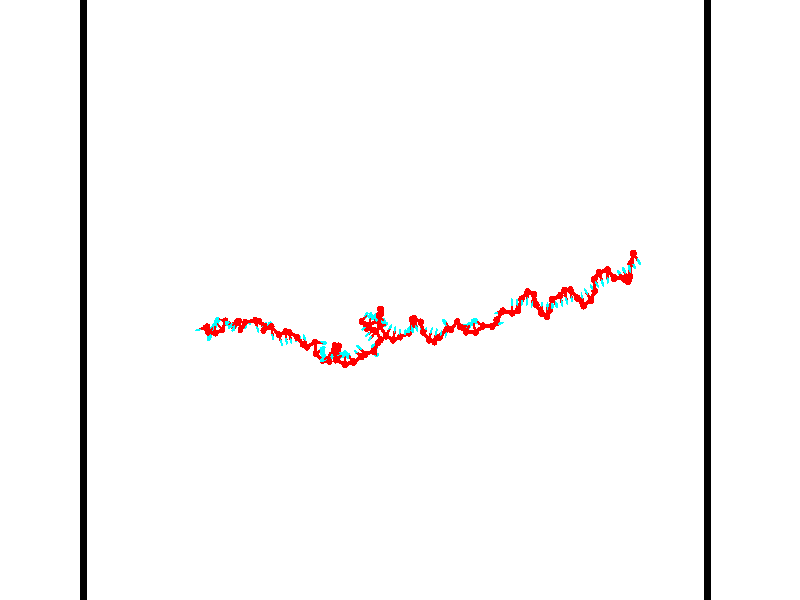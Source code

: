 // switches for output
#declare DRAW_BASES = 1; // possible values are 0, 1; only relevant for DNA ribbons
#declare DRAW_BASES_TYPE = 3; // possible values are 1, 2, 3; only relevant for DNA ribbons
#declare DRAW_FOG = 0; // set to 1 to enable fog

#include "colors.inc"

#include "transforms.inc"
background { rgb <1, 1, 1>}

#default {
   normal{
       ripples 0.25
       frequency 0.20
       turbulence 0.2
       lambda 5
   }
	finish {
		phong 0.1
		phong_size 40.
	}
}

// original window dimensions: 1024x640


// camera settings

camera {
	sky <-0, 1, 0>
	up <-0, 1, 0>
	right 1.6 * <0.99995, 0, 0.00999983>
	location <54.4867, 55, 106.329>
	look_at <55, 55, 55.0001>
	direction <0.513302, 0, -51.3289>
	angle 67.0682
}


# declare cpy_camera_pos = <54.4867, 55, 106.329>;
# if (DRAW_FOG = 1)
fog {
	fog_type 2
	up vnormalize(cpy_camera_pos)
	color rgbt<1,1,1,0.3>
	distance 1e-5
	fog_alt 3e-3
	fog_offset 88
}
# end


// LIGHTS

# declare lum = 6;
global_settings {
	ambient_light rgb lum * <0.05, 0.05, 0.05>
	max_trace_level 15
}# declare cpy_direct_light_amount = 0.25;
light_source
{	1000 * <-0.98995, -1, 1.00995>,
	rgb lum * cpy_direct_light_amount
	parallel
}

light_source
{	1000 * <0.98995, 1, -1.00995>,
	rgb lum * cpy_direct_light_amount
	parallel
}

// strand 0

// nucleotide -1

// particle -1
sphere {
	<37.034885, 52.890747, 50.103527> 0.250000
	pigment { color rgbt <1,0,0,0> }
	no_shadow
}
cylinder {
	<36.656441, 52.779861, 50.170490>,  <36.429375, 52.713329, 50.210667>, 0.100000
	pigment { color rgbt <1,0,0,0> }
	no_shadow
}
cylinder {
	<36.656441, 52.779861, 50.170490>,  <37.034885, 52.890747, 50.103527>, 0.100000
	pigment { color rgbt <1,0,0,0> }
	no_shadow
}

// particle -1
sphere {
	<36.656441, 52.779861, 50.170490> 0.100000
	pigment { color rgbt <1,0,0,0> }
	no_shadow
}
sphere {
	0, 1
	scale<0.080000,0.200000,0.300000>
	matrix <0.226278, -0.935708, -0.270647,
		0.231670, -0.218182, 0.948012,
		-0.946112, -0.277215, 0.167405,
		36.372608, 52.696697, 50.220711>
	pigment { color rgbt <0,1,1,0> }
	no_shadow
}
cylinder {
	<37.692421, 52.518909, 50.271126>,  <37.034885, 52.890747, 50.103527>, 0.130000
	pigment { color rgbt <1,0,0,0> }
	no_shadow
}

// nucleotide -1

// particle -1
sphere {
	<37.692421, 52.518909, 50.271126> 0.250000
	pigment { color rgbt <1,0,0,0> }
	no_shadow
}
cylinder {
	<37.597858, 52.263077, 50.563713>,  <37.541122, 52.109577, 50.739265>, 0.100000
	pigment { color rgbt <1,0,0,0> }
	no_shadow
}
cylinder {
	<37.597858, 52.263077, 50.563713>,  <37.692421, 52.518909, 50.271126>, 0.100000
	pigment { color rgbt <1,0,0,0> }
	no_shadow
}

// particle -1
sphere {
	<37.597858, 52.263077, 50.563713> 0.100000
	pigment { color rgbt <1,0,0,0> }
	no_shadow
}
sphere {
	0, 1
	scale<0.080000,0.200000,0.300000>
	matrix <0.459258, 0.589859, 0.664190,
		-0.856269, 0.492948, 0.154291,
		-0.236402, -0.639585, 0.731468,
		37.526939, 52.071201, 50.783154>
	pigment { color rgbt <0,1,1,0> }
	no_shadow
}
cylinder {
	<37.389778, 52.981426, 50.901611>,  <37.692421, 52.518909, 50.271126>, 0.130000
	pigment { color rgbt <1,0,0,0> }
	no_shadow
}

// nucleotide -1

// particle -1
sphere {
	<37.389778, 52.981426, 50.901611> 0.250000
	pigment { color rgbt <1,0,0,0> }
	no_shadow
}
cylinder {
	<37.558289, 52.623024, 50.957764>,  <37.659393, 52.407982, 50.991455>, 0.100000
	pigment { color rgbt <1,0,0,0> }
	no_shadow
}
cylinder {
	<37.558289, 52.623024, 50.957764>,  <37.389778, 52.981426, 50.901611>, 0.100000
	pigment { color rgbt <1,0,0,0> }
	no_shadow
}

// particle -1
sphere {
	<37.558289, 52.623024, 50.957764> 0.100000
	pigment { color rgbt <1,0,0,0> }
	no_shadow
}
sphere {
	0, 1
	scale<0.080000,0.200000,0.300000>
	matrix <0.625711, 0.399195, 0.670171,
		-0.656515, -0.194487, 0.728809,
		0.421276, -0.896001, 0.140385,
		37.684673, 52.354225, 50.999878>
	pigment { color rgbt <0,1,1,0> }
	no_shadow
}
cylinder {
	<37.448074, 52.914078, 51.669453>,  <37.389778, 52.981426, 50.901611>, 0.130000
	pigment { color rgbt <1,0,0,0> }
	no_shadow
}

// nucleotide -1

// particle -1
sphere {
	<37.448074, 52.914078, 51.669453> 0.250000
	pigment { color rgbt <1,0,0,0> }
	no_shadow
}
cylinder {
	<37.735626, 52.721909, 51.468494>,  <37.908157, 52.606606, 51.347919>, 0.100000
	pigment { color rgbt <1,0,0,0> }
	no_shadow
}
cylinder {
	<37.735626, 52.721909, 51.468494>,  <37.448074, 52.914078, 51.669453>, 0.100000
	pigment { color rgbt <1,0,0,0> }
	no_shadow
}

// particle -1
sphere {
	<37.735626, 52.721909, 51.468494> 0.100000
	pigment { color rgbt <1,0,0,0> }
	no_shadow
}
sphere {
	0, 1
	scale<0.080000,0.200000,0.300000>
	matrix <0.695038, 0.484931, 0.530815,
		-0.011390, -0.730777, 0.682522,
		0.718883, -0.480424, -0.502394,
		37.951290, 52.577782, 51.317776>
	pigment { color rgbt <0,1,1,0> }
	no_shadow
}
cylinder {
	<37.889896, 52.592022, 52.236519>,  <37.448074, 52.914078, 51.669453>, 0.130000
	pigment { color rgbt <1,0,0,0> }
	no_shadow
}

// nucleotide -1

// particle -1
sphere {
	<37.889896, 52.592022, 52.236519> 0.250000
	pigment { color rgbt <1,0,0,0> }
	no_shadow
}
cylinder {
	<38.029243, 52.758720, 51.900673>,  <38.112854, 52.858738, 51.699165>, 0.100000
	pigment { color rgbt <1,0,0,0> }
	no_shadow
}
cylinder {
	<38.029243, 52.758720, 51.900673>,  <37.889896, 52.592022, 52.236519>, 0.100000
	pigment { color rgbt <1,0,0,0> }
	no_shadow
}

// particle -1
sphere {
	<38.029243, 52.758720, 51.900673> 0.100000
	pigment { color rgbt <1,0,0,0> }
	no_shadow
}
sphere {
	0, 1
	scale<0.080000,0.200000,0.300000>
	matrix <0.516183, 0.662388, 0.542951,
		0.782427, -0.622545, 0.015638,
		0.348371, 0.416748, -0.839619,
		38.133755, 52.883743, 51.648788>
	pigment { color rgbt <0,1,1,0> }
	no_shadow
}
cylinder {
	<38.598347, 52.528633, 52.393276>,  <37.889896, 52.592022, 52.236519>, 0.130000
	pigment { color rgbt <1,0,0,0> }
	no_shadow
}

// nucleotide -1

// particle -1
sphere {
	<38.598347, 52.528633, 52.393276> 0.250000
	pigment { color rgbt <1,0,0,0> }
	no_shadow
}
cylinder {
	<38.483139, 52.839272, 52.169155>,  <38.414013, 53.025654, 52.034683>, 0.100000
	pigment { color rgbt <1,0,0,0> }
	no_shadow
}
cylinder {
	<38.483139, 52.839272, 52.169155>,  <38.598347, 52.528633, 52.393276>, 0.100000
	pigment { color rgbt <1,0,0,0> }
	no_shadow
}

// particle -1
sphere {
	<38.483139, 52.839272, 52.169155> 0.100000
	pigment { color rgbt <1,0,0,0> }
	no_shadow
}
sphere {
	0, 1
	scale<0.080000,0.200000,0.300000>
	matrix <0.493408, 0.621803, 0.608202,
		0.820727, -0.101282, -0.562272,
		-0.288022, 0.776597, -0.560304,
		38.396732, 53.072250, 52.001064>
	pigment { color rgbt <0,1,1,0> }
	no_shadow
}
cylinder {
	<39.152077, 52.783375, 52.177719>,  <38.598347, 52.528633, 52.393276>, 0.130000
	pigment { color rgbt <1,0,0,0> }
	no_shadow
}

// nucleotide -1

// particle -1
sphere {
	<39.152077, 52.783375, 52.177719> 0.250000
	pigment { color rgbt <1,0,0,0> }
	no_shadow
}
cylinder {
	<38.858406, 53.053665, 52.204216>,  <38.682205, 53.215839, 52.220116>, 0.100000
	pigment { color rgbt <1,0,0,0> }
	no_shadow
}
cylinder {
	<38.858406, 53.053665, 52.204216>,  <39.152077, 52.783375, 52.177719>, 0.100000
	pigment { color rgbt <1,0,0,0> }
	no_shadow
}

// particle -1
sphere {
	<38.858406, 53.053665, 52.204216> 0.100000
	pigment { color rgbt <1,0,0,0> }
	no_shadow
}
sphere {
	0, 1
	scale<0.080000,0.200000,0.300000>
	matrix <0.554589, 0.540538, 0.632652,
		0.391690, 0.501215, -0.771598,
		-0.734173, 0.675723, 0.066245,
		38.638153, 53.256382, 52.224091>
	pigment { color rgbt <0,1,1,0> }
	no_shadow
}
cylinder {
	<39.394859, 53.447639, 52.083157>,  <39.152077, 52.783375, 52.177719>, 0.130000
	pigment { color rgbt <1,0,0,0> }
	no_shadow
}

// nucleotide -1

// particle -1
sphere {
	<39.394859, 53.447639, 52.083157> 0.250000
	pigment { color rgbt <1,0,0,0> }
	no_shadow
}
cylinder {
	<39.074577, 53.510048, 52.314510>,  <38.882408, 53.547493, 52.453323>, 0.100000
	pigment { color rgbt <1,0,0,0> }
	no_shadow
}
cylinder {
	<39.074577, 53.510048, 52.314510>,  <39.394859, 53.447639, 52.083157>, 0.100000
	pigment { color rgbt <1,0,0,0> }
	no_shadow
}

// particle -1
sphere {
	<39.074577, 53.510048, 52.314510> 0.100000
	pigment { color rgbt <1,0,0,0> }
	no_shadow
}
sphere {
	0, 1
	scale<0.080000,0.200000,0.300000>
	matrix <0.535536, 0.619116, 0.574366,
		-0.268475, 0.769644, -0.579284,
		-0.800701, 0.156024, 0.578389,
		38.834366, 53.556854, 52.488026>
	pigment { color rgbt <0,1,1,0> }
	no_shadow
}
cylinder {
	<40.021412, 53.082378, 52.032780>,  <39.394859, 53.447639, 52.083157>, 0.130000
	pigment { color rgbt <1,0,0,0> }
	no_shadow
}

// nucleotide -1

// particle -1
sphere {
	<40.021412, 53.082378, 52.032780> 0.250000
	pigment { color rgbt <1,0,0,0> }
	no_shadow
}
cylinder {
	<39.839092, 53.195396, 52.370399>,  <39.729702, 53.263206, 52.572971>, 0.100000
	pigment { color rgbt <1,0,0,0> }
	no_shadow
}
cylinder {
	<39.839092, 53.195396, 52.370399>,  <40.021412, 53.082378, 52.032780>, 0.100000
	pigment { color rgbt <1,0,0,0> }
	no_shadow
}

// particle -1
sphere {
	<39.839092, 53.195396, 52.370399> 0.100000
	pigment { color rgbt <1,0,0,0> }
	no_shadow
}
sphere {
	0, 1
	scale<0.080000,0.200000,0.300000>
	matrix <0.743690, -0.400139, 0.535550,
		0.489052, 0.871813, -0.027740,
		-0.455800, 0.282542, 0.844048,
		39.702351, 53.280159, 52.623615>
	pigment { color rgbt <0,1,1,0> }
	no_shadow
}
cylinder {
	<40.545162, 53.426712, 52.479149>,  <40.021412, 53.082378, 52.032780>, 0.130000
	pigment { color rgbt <1,0,0,0> }
	no_shadow
}

// nucleotide -1

// particle -1
sphere {
	<40.545162, 53.426712, 52.479149> 0.250000
	pigment { color rgbt <1,0,0,0> }
	no_shadow
}
cylinder {
	<40.254723, 53.229984, 52.671356>,  <40.080460, 53.111950, 52.786678>, 0.100000
	pigment { color rgbt <1,0,0,0> }
	no_shadow
}
cylinder {
	<40.254723, 53.229984, 52.671356>,  <40.545162, 53.426712, 52.479149>, 0.100000
	pigment { color rgbt <1,0,0,0> }
	no_shadow
}

// particle -1
sphere {
	<40.254723, 53.229984, 52.671356> 0.100000
	pigment { color rgbt <1,0,0,0> }
	no_shadow
}
sphere {
	0, 1
	scale<0.080000,0.200000,0.300000>
	matrix <0.686152, -0.563429, 0.460156,
		0.044424, 0.663826, 0.746566,
		-0.726100, -0.491816, 0.480516,
		40.036892, 53.082439, 52.815510>
	pigment { color rgbt <0,1,1,0> }
	no_shadow
}
cylinder {
	<40.901642, 53.456905, 53.147102>,  <40.545162, 53.426712, 52.479149>, 0.130000
	pigment { color rgbt <1,0,0,0> }
	no_shadow
}

// nucleotide -1

// particle -1
sphere {
	<40.901642, 53.456905, 53.147102> 0.250000
	pigment { color rgbt <1,0,0,0> }
	no_shadow
}
cylinder {
	<40.639172, 53.155094, 53.142685>,  <40.481689, 52.974007, 53.140034>, 0.100000
	pigment { color rgbt <1,0,0,0> }
	no_shadow
}
cylinder {
	<40.639172, 53.155094, 53.142685>,  <40.901642, 53.456905, 53.147102>, 0.100000
	pigment { color rgbt <1,0,0,0> }
	no_shadow
}

// particle -1
sphere {
	<40.639172, 53.155094, 53.142685> 0.100000
	pigment { color rgbt <1,0,0,0> }
	no_shadow
}
sphere {
	0, 1
	scale<0.080000,0.200000,0.300000>
	matrix <0.640567, -0.564682, 0.520391,
		-0.398888, 0.334392, 0.853856,
		-0.656172, -0.754530, -0.011045,
		40.442322, 52.928734, 53.139370>
	pigment { color rgbt <0,1,1,0> }
	no_shadow
}
cylinder {
	<41.098423, 52.824108, 53.539368>,  <40.901642, 53.456905, 53.147102>, 0.130000
	pigment { color rgbt <1,0,0,0> }
	no_shadow
}

// nucleotide -1

// particle -1
sphere {
	<41.098423, 52.824108, 53.539368> 0.250000
	pigment { color rgbt <1,0,0,0> }
	no_shadow
}
cylinder {
	<41.230320, 52.979565, 53.195221>,  <41.309460, 53.072838, 52.988731>, 0.100000
	pigment { color rgbt <1,0,0,0> }
	no_shadow
}
cylinder {
	<41.230320, 52.979565, 53.195221>,  <41.098423, 52.824108, 53.539368>, 0.100000
	pigment { color rgbt <1,0,0,0> }
	no_shadow
}

// particle -1
sphere {
	<41.230320, 52.979565, 53.195221> 0.100000
	pigment { color rgbt <1,0,0,0> }
	no_shadow
}
sphere {
	0, 1
	scale<0.080000,0.200000,0.300000>
	matrix <0.733220, 0.468647, 0.492705,
		0.594692, -0.793304, -0.130424,
		0.329742, 0.388638, -0.860367,
		41.329243, 53.096157, 52.937111>
	pigment { color rgbt <0,1,1,0> }
	no_shadow
}
cylinder {
	<41.564304, 53.386471, 53.772598>,  <41.098423, 52.824108, 53.539368>, 0.130000
	pigment { color rgbt <1,0,0,0> }
	no_shadow
}

// nucleotide -1

// particle -1
sphere {
	<41.564304, 53.386471, 53.772598> 0.250000
	pigment { color rgbt <1,0,0,0> }
	no_shadow
}
cylinder {
	<41.653870, 53.360958, 53.383591>,  <41.707611, 53.345650, 53.150185>, 0.100000
	pigment { color rgbt <1,0,0,0> }
	no_shadow
}
cylinder {
	<41.653870, 53.360958, 53.383591>,  <41.564304, 53.386471, 53.772598>, 0.100000
	pigment { color rgbt <1,0,0,0> }
	no_shadow
}

// particle -1
sphere {
	<41.653870, 53.360958, 53.383591> 0.100000
	pigment { color rgbt <1,0,0,0> }
	no_shadow
}
sphere {
	0, 1
	scale<0.080000,0.200000,0.300000>
	matrix <0.681951, 0.723140, 0.109591,
		0.696278, -0.687750, 0.205418,
		0.223917, -0.063779, -0.972519,
		41.721046, 53.341824, 53.091835>
	pigment { color rgbt <0,1,1,0> }
	no_shadow
}
cylinder {
	<42.362656, 53.524044, 53.529423>,  <41.564304, 53.386471, 53.772598>, 0.130000
	pigment { color rgbt <1,0,0,0> }
	no_shadow
}

// nucleotide -1

// particle -1
sphere {
	<42.362656, 53.524044, 53.529423> 0.250000
	pigment { color rgbt <1,0,0,0> }
	no_shadow
}
cylinder {
	<42.498798, 53.148525, 53.550655>,  <42.580482, 52.923214, 53.563393>, 0.100000
	pigment { color rgbt <1,0,0,0> }
	no_shadow
}
cylinder {
	<42.498798, 53.148525, 53.550655>,  <42.362656, 53.524044, 53.529423>, 0.100000
	pigment { color rgbt <1,0,0,0> }
	no_shadow
}

// particle -1
sphere {
	<42.498798, 53.148525, 53.550655> 0.100000
	pigment { color rgbt <1,0,0,0> }
	no_shadow
}
sphere {
	0, 1
	scale<0.080000,0.200000,0.300000>
	matrix <0.935994, 0.343653, 0.076279,
		-0.089852, 0.023720, 0.995673,
		0.340357, -0.938797, 0.053080,
		42.600906, 52.866886, 53.566578>
	pigment { color rgbt <0,1,1,0> }
	no_shadow
}
cylinder {
	<42.868031, 53.480106, 54.120579>,  <42.362656, 53.524044, 53.529423>, 0.130000
	pigment { color rgbt <1,0,0,0> }
	no_shadow
}

// nucleotide -1

// particle -1
sphere {
	<42.868031, 53.480106, 54.120579> 0.250000
	pigment { color rgbt <1,0,0,0> }
	no_shadow
}
cylinder {
	<42.962433, 53.245331, 53.810791>,  <43.019073, 53.104465, 53.624920>, 0.100000
	pigment { color rgbt <1,0,0,0> }
	no_shadow
}
cylinder {
	<42.962433, 53.245331, 53.810791>,  <42.868031, 53.480106, 54.120579>, 0.100000
	pigment { color rgbt <1,0,0,0> }
	no_shadow
}

// particle -1
sphere {
	<42.962433, 53.245331, 53.810791> 0.100000
	pigment { color rgbt <1,0,0,0> }
	no_shadow
}
sphere {
	0, 1
	scale<0.080000,0.200000,0.300000>
	matrix <0.875262, 0.474627, -0.092982,
		0.422158, -0.655918, 0.625743,
		0.236006, -0.586942, -0.774468,
		43.033234, 53.069248, 53.578449>
	pigment { color rgbt <0,1,1,0> }
	no_shadow
}
cylinder {
	<43.485340, 53.076099, 54.233589>,  <42.868031, 53.480106, 54.120579>, 0.130000
	pigment { color rgbt <1,0,0,0> }
	no_shadow
}

// nucleotide -1

// particle -1
sphere {
	<43.485340, 53.076099, 54.233589> 0.250000
	pigment { color rgbt <1,0,0,0> }
	no_shadow
}
cylinder {
	<43.407978, 53.171494, 53.852913>,  <43.361561, 53.228729, 53.624508>, 0.100000
	pigment { color rgbt <1,0,0,0> }
	no_shadow
}
cylinder {
	<43.407978, 53.171494, 53.852913>,  <43.485340, 53.076099, 54.233589>, 0.100000
	pigment { color rgbt <1,0,0,0> }
	no_shadow
}

// particle -1
sphere {
	<43.407978, 53.171494, 53.852913> 0.100000
	pigment { color rgbt <1,0,0,0> }
	no_shadow
}
sphere {
	0, 1
	scale<0.080000,0.200000,0.300000>
	matrix <0.861978, 0.504599, -0.048728,
		0.468602, -0.829762, -0.303162,
		-0.193407, 0.238485, -0.951693,
		43.349957, 53.243038, 53.567406>
	pigment { color rgbt <0,1,1,0> }
	no_shadow
}
cylinder {
	<43.419796, 52.862534, 55.021763>,  <43.485340, 53.076099, 54.233589>, 0.130000
	pigment { color rgbt <1,0,0,0> }
	no_shadow
}

// nucleotide -1

// particle -1
sphere {
	<43.419796, 52.862534, 55.021763> 0.250000
	pigment { color rgbt <1,0,0,0> }
	no_shadow
}
cylinder {
	<43.641113, 53.082413, 54.771420>,  <43.773903, 53.214340, 54.621212>, 0.100000
	pigment { color rgbt <1,0,0,0> }
	no_shadow
}
cylinder {
	<43.641113, 53.082413, 54.771420>,  <43.419796, 52.862534, 55.021763>, 0.100000
	pigment { color rgbt <1,0,0,0> }
	no_shadow
}

// particle -1
sphere {
	<43.641113, 53.082413, 54.771420> 0.100000
	pigment { color rgbt <1,0,0,0> }
	no_shadow
}
sphere {
	0, 1
	scale<0.080000,0.200000,0.300000>
	matrix <0.827719, -0.278442, 0.487188,
		0.093542, -0.787591, -0.609057,
		0.553292, 0.549700, -0.625858,
		43.807102, 53.247322, 54.583664>
	pigment { color rgbt <0,1,1,0> }
	no_shadow
}
cylinder {
	<44.094883, 53.106457, 54.998474>,  <43.419796, 52.862534, 55.021763>, 0.130000
	pigment { color rgbt <1,0,0,0> }
	no_shadow
}

// nucleotide -1

// particle -1
sphere {
	<44.094883, 53.106457, 54.998474> 0.250000
	pigment { color rgbt <1,0,0,0> }
	no_shadow
}
cylinder {
	<44.148499, 52.710426, 54.981560>,  <44.180668, 52.472809, 54.971409>, 0.100000
	pigment { color rgbt <1,0,0,0> }
	no_shadow
}
cylinder {
	<44.148499, 52.710426, 54.981560>,  <44.094883, 53.106457, 54.998474>, 0.100000
	pigment { color rgbt <1,0,0,0> }
	no_shadow
}

// particle -1
sphere {
	<44.148499, 52.710426, 54.981560> 0.100000
	pigment { color rgbt <1,0,0,0> }
	no_shadow
}
sphere {
	0, 1
	scale<0.080000,0.200000,0.300000>
	matrix <-0.989708, -0.131592, -0.056235,
		0.050112, 0.049391, -0.997522,
		0.134044, -0.990073, -0.042288,
		44.188713, 52.413406, 54.968872>
	pigment { color rgbt <0,1,1,0> }
	no_shadow
}
cylinder {
	<44.688065, 52.520245, 54.809124>,  <44.094883, 53.106457, 54.998474>, 0.130000
	pigment { color rgbt <1,0,0,0> }
	no_shadow
}

// nucleotide -1

// particle -1
sphere {
	<44.688065, 52.520245, 54.809124> 0.250000
	pigment { color rgbt <1,0,0,0> }
	no_shadow
}
cylinder {
	<44.847839, 52.227024, 55.029335>,  <44.943703, 52.051090, 55.161461>, 0.100000
	pigment { color rgbt <1,0,0,0> }
	no_shadow
}
cylinder {
	<44.847839, 52.227024, 55.029335>,  <44.688065, 52.520245, 54.809124>, 0.100000
	pigment { color rgbt <1,0,0,0> }
	no_shadow
}

// particle -1
sphere {
	<44.847839, 52.227024, 55.029335> 0.100000
	pigment { color rgbt <1,0,0,0> }
	no_shadow
}
sphere {
	0, 1
	scale<0.080000,0.200000,0.300000>
	matrix <0.907329, 0.230189, -0.351805,
		0.131166, 0.640034, 0.757068,
		0.399436, -0.733055, 0.550528,
		44.967670, 52.007107, 55.194492>
	pigment { color rgbt <0,1,1,0> }
	no_shadow
}
cylinder {
	<45.281624, 52.762444, 55.015900>,  <44.688065, 52.520245, 54.809124>, 0.130000
	pigment { color rgbt <1,0,0,0> }
	no_shadow
}

// nucleotide -1

// particle -1
sphere {
	<45.281624, 52.762444, 55.015900> 0.250000
	pigment { color rgbt <1,0,0,0> }
	no_shadow
}
cylinder {
	<45.352558, 52.395157, 55.157570>,  <45.395119, 52.174786, 55.242573>, 0.100000
	pigment { color rgbt <1,0,0,0> }
	no_shadow
}
cylinder {
	<45.352558, 52.395157, 55.157570>,  <45.281624, 52.762444, 55.015900>, 0.100000
	pigment { color rgbt <1,0,0,0> }
	no_shadow
}

// particle -1
sphere {
	<45.352558, 52.395157, 55.157570> 0.100000
	pigment { color rgbt <1,0,0,0> }
	no_shadow
}
sphere {
	0, 1
	scale<0.080000,0.200000,0.300000>
	matrix <0.983914, 0.173304, -0.043338,
		-0.021586, 0.356160, 0.934175,
		0.177332, -0.918213, 0.354172,
		45.405758, 52.119694, 55.263821>
	pigment { color rgbt <0,1,1,0> }
	no_shadow
}
cylinder {
	<45.732559, 52.738453, 55.684906>,  <45.281624, 52.762444, 55.015900>, 0.130000
	pigment { color rgbt <1,0,0,0> }
	no_shadow
}

// nucleotide -1

// particle -1
sphere {
	<45.732559, 52.738453, 55.684906> 0.250000
	pigment { color rgbt <1,0,0,0> }
	no_shadow
}
cylinder {
	<45.761307, 52.403069, 55.468826>,  <45.778557, 52.201839, 55.339176>, 0.100000
	pigment { color rgbt <1,0,0,0> }
	no_shadow
}
cylinder {
	<45.761307, 52.403069, 55.468826>,  <45.732559, 52.738453, 55.684906>, 0.100000
	pigment { color rgbt <1,0,0,0> }
	no_shadow
}

// particle -1
sphere {
	<45.761307, 52.403069, 55.468826> 0.100000
	pigment { color rgbt <1,0,0,0> }
	no_shadow
}
sphere {
	0, 1
	scale<0.080000,0.200000,0.300000>
	matrix <0.878439, 0.309735, -0.363882,
		0.472420, -0.448383, 0.758797,
		0.071867, -0.838461, -0.540202,
		45.782867, 52.151531, 55.306767>
	pigment { color rgbt <0,1,1,0> }
	no_shadow
}
cylinder {
	<46.416317, 52.398247, 55.846821>,  <45.732559, 52.738453, 55.684906>, 0.130000
	pigment { color rgbt <1,0,0,0> }
	no_shadow
}

// nucleotide -1

// particle -1
sphere {
	<46.416317, 52.398247, 55.846821> 0.250000
	pigment { color rgbt <1,0,0,0> }
	no_shadow
}
cylinder {
	<46.286236, 52.283302, 55.486450>,  <46.208187, 52.214336, 55.270229>, 0.100000
	pigment { color rgbt <1,0,0,0> }
	no_shadow
}
cylinder {
	<46.286236, 52.283302, 55.486450>,  <46.416317, 52.398247, 55.846821>, 0.100000
	pigment { color rgbt <1,0,0,0> }
	no_shadow
}

// particle -1
sphere {
	<46.286236, 52.283302, 55.486450> 0.100000
	pigment { color rgbt <1,0,0,0> }
	no_shadow
}
sphere {
	0, 1
	scale<0.080000,0.200000,0.300000>
	matrix <0.898477, 0.203241, -0.389143,
		0.294929, -0.936011, 0.192094,
		-0.325201, -0.287361, -0.900926,
		46.188675, 52.197094, 55.216171>
	pigment { color rgbt <0,1,1,0> }
	no_shadow
}
cylinder {
	<46.823719, 51.911514, 55.561127>,  <46.416317, 52.398247, 55.846821>, 0.130000
	pigment { color rgbt <1,0,0,0> }
	no_shadow
}

// nucleotide -1

// particle -1
sphere {
	<46.823719, 51.911514, 55.561127> 0.250000
	pigment { color rgbt <1,0,0,0> }
	no_shadow
}
cylinder {
	<46.648514, 52.120506, 55.268509>,  <46.543388, 52.245899, 55.092937>, 0.100000
	pigment { color rgbt <1,0,0,0> }
	no_shadow
}
cylinder {
	<46.648514, 52.120506, 55.268509>,  <46.823719, 51.911514, 55.561127>, 0.100000
	pigment { color rgbt <1,0,0,0> }
	no_shadow
}

// particle -1
sphere {
	<46.648514, 52.120506, 55.268509> 0.100000
	pigment { color rgbt <1,0,0,0> }
	no_shadow
}
sphere {
	0, 1
	scale<0.080000,0.200000,0.300000>
	matrix <0.886912, 0.118338, -0.446523,
		-0.146728, -0.844402, -0.515224,
		-0.438016, 0.522476, -0.731547,
		46.517109, 52.277248, 55.049046>
	pigment { color rgbt <0,1,1,0> }
	no_shadow
}
cylinder {
	<47.072884, 51.651672, 54.892700>,  <46.823719, 51.911514, 55.561127>, 0.130000
	pigment { color rgbt <1,0,0,0> }
	no_shadow
}

// nucleotide -1

// particle -1
sphere {
	<47.072884, 51.651672, 54.892700> 0.250000
	pigment { color rgbt <1,0,0,0> }
	no_shadow
}
cylinder {
	<46.941624, 52.027264, 54.851463>,  <46.862865, 52.252621, 54.826721>, 0.100000
	pigment { color rgbt <1,0,0,0> }
	no_shadow
}
cylinder {
	<46.941624, 52.027264, 54.851463>,  <47.072884, 51.651672, 54.892700>, 0.100000
	pigment { color rgbt <1,0,0,0> }
	no_shadow
}

// particle -1
sphere {
	<46.941624, 52.027264, 54.851463> 0.100000
	pigment { color rgbt <1,0,0,0> }
	no_shadow
}
sphere {
	0, 1
	scale<0.080000,0.200000,0.300000>
	matrix <0.788772, 0.212324, -0.576851,
		-0.519764, -0.270611, -0.810318,
		-0.328152, 0.938982, -0.103092,
		46.843178, 52.308960, 54.820538>
	pigment { color rgbt <0,1,1,0> }
	no_shadow
}
cylinder {
	<47.763279, 52.018490, 54.853058>,  <47.072884, 51.651672, 54.892700>, 0.130000
	pigment { color rgbt <1,0,0,0> }
	no_shadow
}

// nucleotide -1

// particle -1
sphere {
	<47.763279, 52.018490, 54.853058> 0.250000
	pigment { color rgbt <1,0,0,0> }
	no_shadow
}
cylinder {
	<48.157608, 51.981575, 54.797005>,  <48.394207, 51.959427, 54.763371>, 0.100000
	pigment { color rgbt <1,0,0,0> }
	no_shadow
}
cylinder {
	<48.157608, 51.981575, 54.797005>,  <47.763279, 52.018490, 54.853058>, 0.100000
	pigment { color rgbt <1,0,0,0> }
	no_shadow
}

// particle -1
sphere {
	<48.157608, 51.981575, 54.797005> 0.100000
	pigment { color rgbt <1,0,0,0> }
	no_shadow
}
sphere {
	0, 1
	scale<0.080000,0.200000,0.300000>
	matrix <0.025048, -0.744865, 0.666745,
		-0.165916, -0.660802, -0.731992,
		0.985821, -0.092289, -0.140137,
		48.453354, 51.953888, 54.754963>
	pigment { color rgbt <0,1,1,0> }
	no_shadow
}
cylinder {
	<47.829300, 51.186268, 54.908691>,  <47.763279, 52.018490, 54.853058>, 0.130000
	pigment { color rgbt <1,0,0,0> }
	no_shadow
}

// nucleotide -1

// particle -1
sphere {
	<47.829300, 51.186268, 54.908691> 0.250000
	pigment { color rgbt <1,0,0,0> }
	no_shadow
}
cylinder {
	<48.163681, 51.398293, 54.965557>,  <48.364311, 51.525509, 54.999676>, 0.100000
	pigment { color rgbt <1,0,0,0> }
	no_shadow
}
cylinder {
	<48.163681, 51.398293, 54.965557>,  <47.829300, 51.186268, 54.908691>, 0.100000
	pigment { color rgbt <1,0,0,0> }
	no_shadow
}

// particle -1
sphere {
	<48.163681, 51.398293, 54.965557> 0.100000
	pigment { color rgbt <1,0,0,0> }
	no_shadow
}
sphere {
	0, 1
	scale<0.080000,0.200000,0.300000>
	matrix <0.228793, -0.572081, 0.787640,
		0.498831, -0.625905, -0.599509,
		0.835956, 0.530062, 0.142169,
		48.414467, 51.557312, 55.008209>
	pigment { color rgbt <0,1,1,0> }
	no_shadow
}
cylinder {
	<48.437008, 50.710068, 55.059277>,  <47.829300, 51.186268, 54.908691>, 0.130000
	pigment { color rgbt <1,0,0,0> }
	no_shadow
}

// nucleotide -1

// particle -1
sphere {
	<48.437008, 50.710068, 55.059277> 0.250000
	pigment { color rgbt <1,0,0,0> }
	no_shadow
}
cylinder {
	<48.446335, 51.074078, 55.224838>,  <48.451931, 51.292484, 55.324177>, 0.100000
	pigment { color rgbt <1,0,0,0> }
	no_shadow
}
cylinder {
	<48.446335, 51.074078, 55.224838>,  <48.437008, 50.710068, 55.059277>, 0.100000
	pigment { color rgbt <1,0,0,0> }
	no_shadow
}

// particle -1
sphere {
	<48.446335, 51.074078, 55.224838> 0.100000
	pigment { color rgbt <1,0,0,0> }
	no_shadow
}
sphere {
	0, 1
	scale<0.080000,0.200000,0.300000>
	matrix <-0.005971, -0.413885, 0.910309,
		0.999710, -0.023699, -0.004217,
		0.023319, 0.910020, 0.413907,
		48.453331, 51.347084, 55.349010>
	pigment { color rgbt <0,1,1,0> }
	no_shadow
}
cylinder {
	<49.055080, 50.673874, 55.401634>,  <48.437008, 50.710068, 55.059277>, 0.130000
	pigment { color rgbt <1,0,0,0> }
	no_shadow
}

// nucleotide -1

// particle -1
sphere {
	<49.055080, 50.673874, 55.401634> 0.250000
	pigment { color rgbt <1,0,0,0> }
	no_shadow
}
cylinder {
	<48.788212, 50.916119, 55.575127>,  <48.628090, 51.061466, 55.679222>, 0.100000
	pigment { color rgbt <1,0,0,0> }
	no_shadow
}
cylinder {
	<48.788212, 50.916119, 55.575127>,  <49.055080, 50.673874, 55.401634>, 0.100000
	pigment { color rgbt <1,0,0,0> }
	no_shadow
}

// particle -1
sphere {
	<48.788212, 50.916119, 55.575127> 0.100000
	pigment { color rgbt <1,0,0,0> }
	no_shadow
}
sphere {
	0, 1
	scale<0.080000,0.200000,0.300000>
	matrix <0.103689, -0.501088, 0.859162,
		0.737654, 0.618179, 0.271516,
		-0.667169, 0.605611, 0.433728,
		48.588062, 51.097801, 55.705246>
	pigment { color rgbt <0,1,1,0> }
	no_shadow
}
cylinder {
	<49.256844, 51.151360, 55.897289>,  <49.055080, 50.673874, 55.401634>, 0.130000
	pigment { color rgbt <1,0,0,0> }
	no_shadow
}

// nucleotide -1

// particle -1
sphere {
	<49.256844, 51.151360, 55.897289> 0.250000
	pigment { color rgbt <1,0,0,0> }
	no_shadow
}
cylinder {
	<48.891533, 51.000561, 55.959000>,  <48.672348, 50.910080, 55.996025>, 0.100000
	pigment { color rgbt <1,0,0,0> }
	no_shadow
}
cylinder {
	<48.891533, 51.000561, 55.959000>,  <49.256844, 51.151360, 55.897289>, 0.100000
	pigment { color rgbt <1,0,0,0> }
	no_shadow
}

// particle -1
sphere {
	<48.891533, 51.000561, 55.959000> 0.100000
	pigment { color rgbt <1,0,0,0> }
	no_shadow
}
sphere {
	0, 1
	scale<0.080000,0.200000,0.300000>
	matrix <0.313671, -0.409223, 0.856824,
		-0.259887, 0.830907, 0.491987,
		-0.913274, -0.377000, 0.154280,
		48.617550, 50.887463, 56.005283>
	pigment { color rgbt <0,1,1,0> }
	no_shadow
}
cylinder {
	<49.952591, 51.224949, 56.061306>,  <49.256844, 51.151360, 55.897289>, 0.130000
	pigment { color rgbt <1,0,0,0> }
	no_shadow
}

// nucleotide -1

// particle -1
sphere {
	<49.952591, 51.224949, 56.061306> 0.250000
	pigment { color rgbt <1,0,0,0> }
	no_shadow
}
cylinder {
	<49.685558, 51.185299, 56.356468>,  <49.525337, 51.161510, 56.533566>, 0.100000
	pigment { color rgbt <1,0,0,0> }
	no_shadow
}
cylinder {
	<49.685558, 51.185299, 56.356468>,  <49.952591, 51.224949, 56.061306>, 0.100000
	pigment { color rgbt <1,0,0,0> }
	no_shadow
}

// particle -1
sphere {
	<49.685558, 51.185299, 56.356468> 0.100000
	pigment { color rgbt <1,0,0,0> }
	no_shadow
}
sphere {
	0, 1
	scale<0.080000,0.200000,0.300000>
	matrix <0.735450, 0.066541, 0.674304,
		-0.115940, 0.992848, 0.028478,
		-0.667586, -0.099123, 0.737905,
		49.485283, 51.155563, 56.577839>
	pigment { color rgbt <0,1,1,0> }
	no_shadow
}
cylinder {
	<49.939026, 51.834023, 56.544849>,  <49.952591, 51.224949, 56.061306>, 0.130000
	pigment { color rgbt <1,0,0,0> }
	no_shadow
}

// nucleotide -1

// particle -1
sphere {
	<49.939026, 51.834023, 56.544849> 0.250000
	pigment { color rgbt <1,0,0,0> }
	no_shadow
}
cylinder {
	<49.836903, 51.492504, 56.726334>,  <49.775627, 51.287594, 56.835224>, 0.100000
	pigment { color rgbt <1,0,0,0> }
	no_shadow
}
cylinder {
	<49.836903, 51.492504, 56.726334>,  <49.939026, 51.834023, 56.544849>, 0.100000
	pigment { color rgbt <1,0,0,0> }
	no_shadow
}

// particle -1
sphere {
	<49.836903, 51.492504, 56.726334> 0.100000
	pigment { color rgbt <1,0,0,0> }
	no_shadow
}
sphere {
	0, 1
	scale<0.080000,0.200000,0.300000>
	matrix <0.671539, 0.181011, 0.718520,
		-0.695594, 0.488131, 0.527141,
		-0.255313, -0.853794, 0.453709,
		49.760307, 51.236366, 56.862446>
	pigment { color rgbt <0,1,1,0> }
	no_shadow
}
cylinder {
	<49.664257, 51.889778, 57.178074>,  <49.939026, 51.834023, 56.544849>, 0.130000
	pigment { color rgbt <1,0,0,0> }
	no_shadow
}

// nucleotide -1

// particle -1
sphere {
	<49.664257, 51.889778, 57.178074> 0.250000
	pigment { color rgbt <1,0,0,0> }
	no_shadow
}
cylinder {
	<49.838493, 51.529728, 57.180389>,  <49.943035, 51.313698, 57.181778>, 0.100000
	pigment { color rgbt <1,0,0,0> }
	no_shadow
}
cylinder {
	<49.838493, 51.529728, 57.180389>,  <49.664257, 51.889778, 57.178074>, 0.100000
	pigment { color rgbt <1,0,0,0> }
	no_shadow
}

// particle -1
sphere {
	<49.838493, 51.529728, 57.180389> 0.100000
	pigment { color rgbt <1,0,0,0> }
	no_shadow
}
sphere {
	0, 1
	scale<0.080000,0.200000,0.300000>
	matrix <0.714340, 0.349577, 0.606230,
		-0.547707, -0.259932, 0.795269,
		0.435586, -0.900128, 0.005787,
		49.969170, 51.259689, 57.182125>
	pigment { color rgbt <0,1,1,0> }
	no_shadow
}
cylinder {
	<49.675262, 51.617527, 57.846657>,  <49.664257, 51.889778, 57.178074>, 0.130000
	pigment { color rgbt <1,0,0,0> }
	no_shadow
}

// nucleotide -1

// particle -1
sphere {
	<49.675262, 51.617527, 57.846657> 0.250000
	pigment { color rgbt <1,0,0,0> }
	no_shadow
}
cylinder {
	<49.965755, 51.424561, 57.650757>,  <50.140053, 51.308781, 57.533215>, 0.100000
	pigment { color rgbt <1,0,0,0> }
	no_shadow
}
cylinder {
	<49.965755, 51.424561, 57.650757>,  <49.675262, 51.617527, 57.846657>, 0.100000
	pigment { color rgbt <1,0,0,0> }
	no_shadow
}

// particle -1
sphere {
	<49.965755, 51.424561, 57.650757> 0.100000
	pigment { color rgbt <1,0,0,0> }
	no_shadow
}
sphere {
	0, 1
	scale<0.080000,0.200000,0.300000>
	matrix <0.655355, 0.270715, 0.705141,
		-0.207586, -0.833061, 0.512756,
		0.726236, -0.482414, -0.489754,
		50.183624, 51.279835, 57.503830>
	pigment { color rgbt <0,1,1,0> }
	no_shadow
}
cylinder {
	<49.880684, 51.046001, 58.365868>,  <49.675262, 51.617527, 57.846657>, 0.130000
	pigment { color rgbt <1,0,0,0> }
	no_shadow
}

// nucleotide -1

// particle -1
sphere {
	<49.880684, 51.046001, 58.365868> 0.250000
	pigment { color rgbt <1,0,0,0> }
	no_shadow
}
cylinder {
	<50.116932, 51.200302, 58.082359>,  <50.258682, 51.292885, 57.912254>, 0.100000
	pigment { color rgbt <1,0,0,0> }
	no_shadow
}
cylinder {
	<50.116932, 51.200302, 58.082359>,  <49.880684, 51.046001, 58.365868>, 0.100000
	pigment { color rgbt <1,0,0,0> }
	no_shadow
}

// particle -1
sphere {
	<50.116932, 51.200302, 58.082359> 0.100000
	pigment { color rgbt <1,0,0,0> }
	no_shadow
}
sphere {
	0, 1
	scale<0.080000,0.200000,0.300000>
	matrix <0.647489, 0.297639, 0.701548,
		0.481583, -0.873272, -0.073979,
		0.590623, 0.385754, -0.708772,
		50.294121, 51.316029, 57.869728>
	pigment { color rgbt <0,1,1,0> }
	no_shadow
}
cylinder {
	<50.598732, 50.724258, 58.295719>,  <49.880684, 51.046001, 58.365868>, 0.130000
	pigment { color rgbt <1,0,0,0> }
	no_shadow
}

// nucleotide -1

// particle -1
sphere {
	<50.598732, 50.724258, 58.295719> 0.250000
	pigment { color rgbt <1,0,0,0> }
	no_shadow
}
cylinder {
	<50.593033, 51.110184, 58.190697>,  <50.589611, 51.341740, 58.127682>, 0.100000
	pigment { color rgbt <1,0,0,0> }
	no_shadow
}
cylinder {
	<50.593033, 51.110184, 58.190697>,  <50.598732, 50.724258, 58.295719>, 0.100000
	pigment { color rgbt <1,0,0,0> }
	no_shadow
}

// particle -1
sphere {
	<50.593033, 51.110184, 58.190697> 0.100000
	pigment { color rgbt <1,0,0,0> }
	no_shadow
}
sphere {
	0, 1
	scale<0.080000,0.200000,0.300000>
	matrix <0.735794, 0.187923, 0.650609,
		0.677055, -0.183918, -0.712580,
		-0.014252, 0.964811, -0.262560,
		50.588757, 51.399628, 58.111927>
	pigment { color rgbt <0,1,1,0> }
	no_shadow
}
cylinder {
	<51.263809, 50.870079, 58.042961>,  <50.598732, 50.724258, 58.295719>, 0.130000
	pigment { color rgbt <1,0,0,0> }
	no_shadow
}

// nucleotide -1

// particle -1
sphere {
	<51.263809, 50.870079, 58.042961> 0.250000
	pigment { color rgbt <1,0,0,0> }
	no_shadow
}
cylinder {
	<51.021381, 51.125053, 58.233269>,  <50.875927, 51.278038, 58.347454>, 0.100000
	pigment { color rgbt <1,0,0,0> }
	no_shadow
}
cylinder {
	<51.021381, 51.125053, 58.233269>,  <51.263809, 50.870079, 58.042961>, 0.100000
	pigment { color rgbt <1,0,0,0> }
	no_shadow
}

// particle -1
sphere {
	<51.021381, 51.125053, 58.233269> 0.100000
	pigment { color rgbt <1,0,0,0> }
	no_shadow
}
sphere {
	0, 1
	scale<0.080000,0.200000,0.300000>
	matrix <0.632467, 0.023467, 0.774232,
		0.482359, 0.770145, -0.417381,
		-0.606065, 0.637437, 0.475772,
		50.839561, 51.316284, 58.375999>
	pigment { color rgbt <0,1,1,0> }
	no_shadow
}
cylinder {
	<51.898582, 51.213249, 57.775761>,  <51.263809, 50.870079, 58.042961>, 0.130000
	pigment { color rgbt <1,0,0,0> }
	no_shadow
}

// nucleotide -1

// particle -1
sphere {
	<51.898582, 51.213249, 57.775761> 0.250000
	pigment { color rgbt <1,0,0,0> }
	no_shadow
}
cylinder {
	<51.626122, 51.352371, 57.518059>,  <51.462643, 51.435844, 57.363438>, 0.100000
	pigment { color rgbt <1,0,0,0> }
	no_shadow
}
cylinder {
	<51.626122, 51.352371, 57.518059>,  <51.898582, 51.213249, 57.775761>, 0.100000
	pigment { color rgbt <1,0,0,0> }
	no_shadow
}

// particle -1
sphere {
	<51.626122, 51.352371, 57.518059> 0.100000
	pigment { color rgbt <1,0,0,0> }
	no_shadow
}
sphere {
	0, 1
	scale<0.080000,0.200000,0.300000>
	matrix <0.653784, 0.685021, -0.321422,
		0.329534, -0.640139, -0.693995,
		-0.681156, 0.347804, -0.644251,
		51.421776, 51.456711, 57.324783>
	pigment { color rgbt <0,1,1,0> }
	no_shadow
}
cylinder {
	<52.144321, 51.301228, 57.038353>,  <51.898582, 51.213249, 57.775761>, 0.130000
	pigment { color rgbt <1,0,0,0> }
	no_shadow
}

// nucleotide -1

// particle -1
sphere {
	<52.144321, 51.301228, 57.038353> 0.250000
	pigment { color rgbt <1,0,0,0> }
	no_shadow
}
cylinder {
	<51.861240, 51.567554, 57.132874>,  <51.691391, 51.727352, 57.189587>, 0.100000
	pigment { color rgbt <1,0,0,0> }
	no_shadow
}
cylinder {
	<51.861240, 51.567554, 57.132874>,  <52.144321, 51.301228, 57.038353>, 0.100000
	pigment { color rgbt <1,0,0,0> }
	no_shadow
}

// particle -1
sphere {
	<51.861240, 51.567554, 57.132874> 0.100000
	pigment { color rgbt <1,0,0,0> }
	no_shadow
}
sphere {
	0, 1
	scale<0.080000,0.200000,0.300000>
	matrix <0.510504, 0.713136, -0.480441,
		-0.488401, -0.219377, -0.844593,
		-0.707707, 0.665816, 0.236303,
		51.648930, 51.767300, 57.203766>
	pigment { color rgbt <0,1,1,0> }
	no_shadow
}
cylinder {
	<52.813538, 51.509773, 56.881088>,  <52.144321, 51.301228, 57.038353>, 0.130000
	pigment { color rgbt <1,0,0,0> }
	no_shadow
}

// nucleotide -1

// particle -1
sphere {
	<52.813538, 51.509773, 56.881088> 0.250000
	pigment { color rgbt <1,0,0,0> }
	no_shadow
}
cylinder {
	<52.956680, 51.346302, 56.545250>,  <53.042564, 51.248219, 56.343746>, 0.100000
	pigment { color rgbt <1,0,0,0> }
	no_shadow
}
cylinder {
	<52.956680, 51.346302, 56.545250>,  <52.813538, 51.509773, 56.881088>, 0.100000
	pigment { color rgbt <1,0,0,0> }
	no_shadow
}

// particle -1
sphere {
	<52.956680, 51.346302, 56.545250> 0.100000
	pigment { color rgbt <1,0,0,0> }
	no_shadow
}
sphere {
	0, 1
	scale<0.080000,0.200000,0.300000>
	matrix <-0.321856, 0.790059, -0.521742,
		0.876556, 0.456937, 0.151190,
		0.357852, -0.408674, -0.839599,
		53.064037, 51.223701, 56.293369>
	pigment { color rgbt <0,1,1,0> }
	no_shadow
}
cylinder {
	<53.168839, 52.057518, 56.579712>,  <52.813538, 51.509773, 56.881088>, 0.130000
	pigment { color rgbt <1,0,0,0> }
	no_shadow
}

// nucleotide -1

// particle -1
sphere {
	<53.168839, 52.057518, 56.579712> 0.250000
	pigment { color rgbt <1,0,0,0> }
	no_shadow
}
cylinder {
	<53.046139, 51.769836, 56.330345>,  <52.972519, 51.597229, 56.180725>, 0.100000
	pigment { color rgbt <1,0,0,0> }
	no_shadow
}
cylinder {
	<53.046139, 51.769836, 56.330345>,  <53.168839, 52.057518, 56.579712>, 0.100000
	pigment { color rgbt <1,0,0,0> }
	no_shadow
}

// particle -1
sphere {
	<53.046139, 51.769836, 56.330345> 0.100000
	pigment { color rgbt <1,0,0,0> }
	no_shadow
}
sphere {
	0, 1
	scale<0.080000,0.200000,0.300000>
	matrix <-0.553073, 0.667756, -0.498209,
		0.774605, 0.191971, -0.602606,
		-0.306752, -0.719201, -0.623421,
		52.954113, 51.554077, 56.143318>
	pigment { color rgbt <0,1,1,0> }
	no_shadow
}
cylinder {
	<53.385292, 52.224106, 55.879025>,  <53.168839, 52.057518, 56.579712>, 0.130000
	pigment { color rgbt <1,0,0,0> }
	no_shadow
}

// nucleotide -1

// particle -1
sphere {
	<53.385292, 52.224106, 55.879025> 0.250000
	pigment { color rgbt <1,0,0,0> }
	no_shadow
}
cylinder {
	<53.052292, 52.002518, 55.882034>,  <52.852493, 51.869564, 55.883842>, 0.100000
	pigment { color rgbt <1,0,0,0> }
	no_shadow
}
cylinder {
	<53.052292, 52.002518, 55.882034>,  <53.385292, 52.224106, 55.879025>, 0.100000
	pigment { color rgbt <1,0,0,0> }
	no_shadow
}

// particle -1
sphere {
	<53.052292, 52.002518, 55.882034> 0.100000
	pigment { color rgbt <1,0,0,0> }
	no_shadow
}
sphere {
	0, 1
	scale<0.080000,0.200000,0.300000>
	matrix <-0.465378, 0.691864, -0.552039,
		0.300606, -0.463077, -0.833784,
		-0.832502, -0.553971, 0.007527,
		52.802540, 51.836327, 55.884293>
	pigment { color rgbt <0,1,1,0> }
	no_shadow
}
cylinder {
	<52.985992, 52.819588, 55.629807>,  <53.385292, 52.224106, 55.879025>, 0.130000
	pigment { color rgbt <1,0,0,0> }
	no_shadow
}

// nucleotide -1

// particle -1
sphere {
	<52.985992, 52.819588, 55.629807> 0.250000
	pigment { color rgbt <1,0,0,0> }
	no_shadow
}
cylinder {
	<52.714943, 52.532352, 55.566345>,  <52.552311, 52.360012, 55.528267>, 0.100000
	pigment { color rgbt <1,0,0,0> }
	no_shadow
}
cylinder {
	<52.714943, 52.532352, 55.566345>,  <52.985992, 52.819588, 55.629807>, 0.100000
	pigment { color rgbt <1,0,0,0> }
	no_shadow
}

// particle -1
sphere {
	<52.714943, 52.532352, 55.566345> 0.100000
	pigment { color rgbt <1,0,0,0> }
	no_shadow
}
sphere {
	0, 1
	scale<0.080000,0.200000,0.300000>
	matrix <-0.637565, 0.681160, -0.359905,
		0.366512, -0.142729, -0.919401,
		-0.677627, -0.718087, -0.158654,
		52.511654, 52.316925, 55.518749>
	pigment { color rgbt <0,1,1,0> }
	no_shadow
}
cylinder {
	<52.759251, 52.858700, 54.949928>,  <52.985992, 52.819588, 55.629807>, 0.130000
	pigment { color rgbt <1,0,0,0> }
	no_shadow
}

// nucleotide -1

// particle -1
sphere {
	<52.759251, 52.858700, 54.949928> 0.250000
	pigment { color rgbt <1,0,0,0> }
	no_shadow
}
cylinder {
	<52.479176, 52.693554, 55.182922>,  <52.311131, 52.594467, 55.322720>, 0.100000
	pigment { color rgbt <1,0,0,0> }
	no_shadow
}
cylinder {
	<52.479176, 52.693554, 55.182922>,  <52.759251, 52.858700, 54.949928>, 0.100000
	pigment { color rgbt <1,0,0,0> }
	no_shadow
}

// particle -1
sphere {
	<52.479176, 52.693554, 55.182922> 0.100000
	pigment { color rgbt <1,0,0,0> }
	no_shadow
}
sphere {
	0, 1
	scale<0.080000,0.200000,0.300000>
	matrix <-0.617922, 0.759118, -0.204724,
		-0.357649, -0.503272, -0.786641,
		-0.700185, -0.412863, 0.582481,
		52.269119, 52.569695, 55.357666>
	pigment { color rgbt <0,1,1,0> }
	no_shadow
}
cylinder {
	<52.135132, 52.983742, 54.655544>,  <52.759251, 52.858700, 54.949928>, 0.130000
	pigment { color rgbt <1,0,0,0> }
	no_shadow
}

// nucleotide -1

// particle -1
sphere {
	<52.135132, 52.983742, 54.655544> 0.250000
	pigment { color rgbt <1,0,0,0> }
	no_shadow
}
cylinder {
	<52.009411, 52.982128, 55.035271>,  <51.933979, 52.981159, 55.263107>, 0.100000
	pigment { color rgbt <1,0,0,0> }
	no_shadow
}
cylinder {
	<52.009411, 52.982128, 55.035271>,  <52.135132, 52.983742, 54.655544>, 0.100000
	pigment { color rgbt <1,0,0,0> }
	no_shadow
}

// particle -1
sphere {
	<52.009411, 52.982128, 55.035271> 0.100000
	pigment { color rgbt <1,0,0,0> }
	no_shadow
}
sphere {
	0, 1
	scale<0.080000,0.200000,0.300000>
	matrix <-0.613568, 0.763921, -0.199895,
		-0.724395, -0.645297, -0.242578,
		-0.314302, -0.004035, 0.949314,
		51.915119, 52.980919, 55.320065>
	pigment { color rgbt <0,1,1,0> }
	no_shadow
}
cylinder {
	<51.694942, 53.449848, 54.132095>,  <52.135132, 52.983742, 54.655544>, 0.130000
	pigment { color rgbt <1,0,0,0> }
	no_shadow
}

// nucleotide -1

// particle -1
sphere {
	<51.694942, 53.449848, 54.132095> 0.250000
	pigment { color rgbt <1,0,0,0> }
	no_shadow
}
cylinder {
	<51.914494, 53.703972, 53.914795>,  <52.046223, 53.856445, 53.784416>, 0.100000
	pigment { color rgbt <1,0,0,0> }
	no_shadow
}
cylinder {
	<51.914494, 53.703972, 53.914795>,  <51.694942, 53.449848, 54.132095>, 0.100000
	pigment { color rgbt <1,0,0,0> }
	no_shadow
}

// particle -1
sphere {
	<51.914494, 53.703972, 53.914795> 0.100000
	pigment { color rgbt <1,0,0,0> }
	no_shadow
}
sphere {
	0, 1
	scale<0.080000,0.200000,0.300000>
	matrix <0.784205, -0.166354, 0.597787,
		0.289405, -0.754131, -0.589518,
		0.548878, 0.635305, -0.543249,
		52.079159, 53.894562, 53.751820>
	pigment { color rgbt <0,1,1,0> }
	no_shadow
}
cylinder {
	<52.368328, 53.159576, 53.927319>,  <51.694942, 53.449848, 54.132095>, 0.130000
	pigment { color rgbt <1,0,0,0> }
	no_shadow
}

// nucleotide -1

// particle -1
sphere {
	<52.368328, 53.159576, 53.927319> 0.250000
	pigment { color rgbt <1,0,0,0> }
	no_shadow
}
cylinder {
	<52.411240, 53.553028, 53.985241>,  <52.436989, 53.789097, 54.019993>, 0.100000
	pigment { color rgbt <1,0,0,0> }
	no_shadow
}
cylinder {
	<52.411240, 53.553028, 53.985241>,  <52.368328, 53.159576, 53.927319>, 0.100000
	pigment { color rgbt <1,0,0,0> }
	no_shadow
}

// particle -1
sphere {
	<52.411240, 53.553028, 53.985241> 0.100000
	pigment { color rgbt <1,0,0,0> }
	no_shadow
}
sphere {
	0, 1
	scale<0.080000,0.200000,0.300000>
	matrix <0.623022, -0.180012, 0.761209,
		0.774812, 0.008553, -0.632134,
		0.107281, 0.983627, 0.144804,
		52.443424, 53.848118, 54.028683>
	pigment { color rgbt <0,1,1,0> }
	no_shadow
}
cylinder {
	<52.987972, 53.518421, 53.847122>,  <52.368328, 53.159576, 53.927319>, 0.130000
	pigment { color rgbt <1,0,0,0> }
	no_shadow
}

// nucleotide -1

// particle -1
sphere {
	<52.987972, 53.518421, 53.847122> 0.250000
	pigment { color rgbt <1,0,0,0> }
	no_shadow
}
cylinder {
	<52.778732, 53.673466, 54.150734>,  <52.653187, 53.766491, 54.332901>, 0.100000
	pigment { color rgbt <1,0,0,0> }
	no_shadow
}
cylinder {
	<52.778732, 53.673466, 54.150734>,  <52.987972, 53.518421, 53.847122>, 0.100000
	pigment { color rgbt <1,0,0,0> }
	no_shadow
}

// particle -1
sphere {
	<52.778732, 53.673466, 54.150734> 0.100000
	pigment { color rgbt <1,0,0,0> }
	no_shadow
}
sphere {
	0, 1
	scale<0.080000,0.200000,0.300000>
	matrix <0.747918, -0.218237, 0.626890,
		0.408636, 0.895619, -0.175738,
		-0.523102, 0.387608, 0.759029,
		52.621803, 53.789749, 54.378441>
	pigment { color rgbt <0,1,1,0> }
	no_shadow
}
cylinder {
	<53.391228, 54.008812, 54.179222>,  <52.987972, 53.518421, 53.847122>, 0.130000
	pigment { color rgbt <1,0,0,0> }
	no_shadow
}

// nucleotide -1

// particle -1
sphere {
	<53.391228, 54.008812, 54.179222> 0.250000
	pigment { color rgbt <1,0,0,0> }
	no_shadow
}
cylinder {
	<53.108017, 53.915443, 54.445820>,  <52.938091, 53.859421, 54.605778>, 0.100000
	pigment { color rgbt <1,0,0,0> }
	no_shadow
}
cylinder {
	<53.108017, 53.915443, 54.445820>,  <53.391228, 54.008812, 54.179222>, 0.100000
	pigment { color rgbt <1,0,0,0> }
	no_shadow
}

// particle -1
sphere {
	<53.108017, 53.915443, 54.445820> 0.100000
	pigment { color rgbt <1,0,0,0> }
	no_shadow
}
sphere {
	0, 1
	scale<0.080000,0.200000,0.300000>
	matrix <0.705731, -0.267874, 0.655886,
		0.025440, 0.934751, 0.354393,
		-0.708023, -0.233420, 0.666498,
		52.895611, 53.845417, 54.645767>
	pigment { color rgbt <0,1,1,0> }
	no_shadow
}
cylinder {
	<53.422573, 54.345467, 54.878201>,  <53.391228, 54.008812, 54.179222>, 0.130000
	pigment { color rgbt <1,0,0,0> }
	no_shadow
}

// nucleotide -1

// particle -1
sphere {
	<53.422573, 54.345467, 54.878201> 0.250000
	pigment { color rgbt <1,0,0,0> }
	no_shadow
}
cylinder {
	<53.226105, 53.999035, 54.915405>,  <53.108223, 53.791176, 54.937729>, 0.100000
	pigment { color rgbt <1,0,0,0> }
	no_shadow
}
cylinder {
	<53.226105, 53.999035, 54.915405>,  <53.422573, 54.345467, 54.878201>, 0.100000
	pigment { color rgbt <1,0,0,0> }
	no_shadow
}

// particle -1
sphere {
	<53.226105, 53.999035, 54.915405> 0.100000
	pigment { color rgbt <1,0,0,0> }
	no_shadow
}
sphere {
	0, 1
	scale<0.080000,0.200000,0.300000>
	matrix <0.610812, -0.266329, 0.745639,
		-0.621015, 0.423047, 0.659827,
		-0.491171, -0.866083, 0.093008,
		53.078754, 53.739208, 54.943306>
	pigment { color rgbt <0,1,1,0> }
	no_shadow
}
cylinder {
	<53.307770, 54.341557, 55.579967>,  <53.422573, 54.345467, 54.878201>, 0.130000
	pigment { color rgbt <1,0,0,0> }
	no_shadow
}

// nucleotide -1

// particle -1
sphere {
	<53.307770, 54.341557, 55.579967> 0.250000
	pigment { color rgbt <1,0,0,0> }
	no_shadow
}
cylinder {
	<53.298306, 53.956161, 55.473289>,  <53.292625, 53.724922, 55.409283>, 0.100000
	pigment { color rgbt <1,0,0,0> }
	no_shadow
}
cylinder {
	<53.298306, 53.956161, 55.473289>,  <53.307770, 54.341557, 55.579967>, 0.100000
	pigment { color rgbt <1,0,0,0> }
	no_shadow
}

// particle -1
sphere {
	<53.298306, 53.956161, 55.473289> 0.100000
	pigment { color rgbt <1,0,0,0> }
	no_shadow
}
sphere {
	0, 1
	scale<0.080000,0.200000,0.300000>
	matrix <0.587772, -0.229197, 0.775882,
		-0.808681, -0.138395, 0.571736,
		-0.023662, -0.963491, -0.266692,
		53.291206, 53.667114, 55.393284>
	pigment { color rgbt <0,1,1,0> }
	no_shadow
}
cylinder {
	<53.222115, 53.937260, 56.132030>,  <53.307770, 54.341557, 55.579967>, 0.130000
	pigment { color rgbt <1,0,0,0> }
	no_shadow
}

// nucleotide -1

// particle -1
sphere {
	<53.222115, 53.937260, 56.132030> 0.250000
	pigment { color rgbt <1,0,0,0> }
	no_shadow
}
cylinder {
	<53.430923, 53.712734, 55.875153>,  <53.556210, 53.578018, 55.721027>, 0.100000
	pigment { color rgbt <1,0,0,0> }
	no_shadow
}
cylinder {
	<53.430923, 53.712734, 55.875153>,  <53.222115, 53.937260, 56.132030>, 0.100000
	pigment { color rgbt <1,0,0,0> }
	no_shadow
}

// particle -1
sphere {
	<53.430923, 53.712734, 55.875153> 0.100000
	pigment { color rgbt <1,0,0,0> }
	no_shadow
}
sphere {
	0, 1
	scale<0.080000,0.200000,0.300000>
	matrix <0.611303, -0.278845, 0.740644,
		-0.594809, -0.779210, 0.197570,
		0.522026, -0.561318, -0.642193,
		53.587532, 53.544338, 55.682495>
	pigment { color rgbt <0,1,1,0> }
	no_shadow
}
cylinder {
	<53.322674, 53.197746, 56.501240>,  <53.222115, 53.937260, 56.132030>, 0.130000
	pigment { color rgbt <1,0,0,0> }
	no_shadow
}

// nucleotide -1

// particle -1
sphere {
	<53.322674, 53.197746, 56.501240> 0.250000
	pigment { color rgbt <1,0,0,0> }
	no_shadow
}
cylinder {
	<53.586098, 53.255722, 56.205864>,  <53.744152, 53.290508, 56.028641>, 0.100000
	pigment { color rgbt <1,0,0,0> }
	no_shadow
}
cylinder {
	<53.586098, 53.255722, 56.205864>,  <53.322674, 53.197746, 56.501240>, 0.100000
	pigment { color rgbt <1,0,0,0> }
	no_shadow
}

// particle -1
sphere {
	<53.586098, 53.255722, 56.205864> 0.100000
	pigment { color rgbt <1,0,0,0> }
	no_shadow
}
sphere {
	0, 1
	scale<0.080000,0.200000,0.300000>
	matrix <0.716349, -0.421338, 0.556163,
		-0.230520, -0.895247, -0.381306,
		0.658562, 0.144942, -0.738436,
		53.783665, 53.299206, 55.984333>
	pigment { color rgbt <0,1,1,0> }
	no_shadow
}
cylinder {
	<53.830315, 52.526180, 56.451210>,  <53.322674, 53.197746, 56.501240>, 0.130000
	pigment { color rgbt <1,0,0,0> }
	no_shadow
}

// nucleotide -1

// particle -1
sphere {
	<53.830315, 52.526180, 56.451210> 0.250000
	pigment { color rgbt <1,0,0,0> }
	no_shadow
}
cylinder {
	<54.014809, 52.826805, 56.262566>,  <54.125507, 53.007179, 56.149380>, 0.100000
	pigment { color rgbt <1,0,0,0> }
	no_shadow
}
cylinder {
	<54.014809, 52.826805, 56.262566>,  <53.830315, 52.526180, 56.451210>, 0.100000
	pigment { color rgbt <1,0,0,0> }
	no_shadow
}

// particle -1
sphere {
	<54.014809, 52.826805, 56.262566> 0.100000
	pigment { color rgbt <1,0,0,0> }
	no_shadow
}
sphere {
	0, 1
	scale<0.080000,0.200000,0.300000>
	matrix <0.867842, -0.271493, 0.416103,
		0.184686, -0.601208, -0.777458,
		0.461238, 0.751559, -0.471612,
		54.153179, 53.052273, 56.121082>
	pigment { color rgbt <0,1,1,0> }
	no_shadow
}
cylinder {
	<54.419102, 52.233601, 56.205265>,  <53.830315, 52.526180, 56.451210>, 0.130000
	pigment { color rgbt <1,0,0,0> }
	no_shadow
}

// nucleotide -1

// particle -1
sphere {
	<54.419102, 52.233601, 56.205265> 0.250000
	pigment { color rgbt <1,0,0,0> }
	no_shadow
}
cylinder {
	<54.505226, 52.624214, 56.206970>,  <54.556900, 52.858582, 56.207993>, 0.100000
	pigment { color rgbt <1,0,0,0> }
	no_shadow
}
cylinder {
	<54.505226, 52.624214, 56.206970>,  <54.419102, 52.233601, 56.205265>, 0.100000
	pigment { color rgbt <1,0,0,0> }
	no_shadow
}

// particle -1
sphere {
	<54.505226, 52.624214, 56.206970> 0.100000
	pigment { color rgbt <1,0,0,0> }
	no_shadow
}
sphere {
	0, 1
	scale<0.080000,0.200000,0.300000>
	matrix <0.926745, -0.205706, 0.314370,
		0.307869, -0.063742, -0.949291,
		0.215313, 0.976536, 0.004258,
		54.569820, 52.917175, 56.208248>
	pigment { color rgbt <0,1,1,0> }
	no_shadow
}
cylinder {
	<55.008114, 52.419224, 55.754555>,  <54.419102, 52.233601, 56.205265>, 0.130000
	pigment { color rgbt <1,0,0,0> }
	no_shadow
}

// nucleotide -1

// particle -1
sphere {
	<55.008114, 52.419224, 55.754555> 0.250000
	pigment { color rgbt <1,0,0,0> }
	no_shadow
}
cylinder {
	<54.982742, 52.638382, 56.088211>,  <54.967518, 52.769875, 56.288406>, 0.100000
	pigment { color rgbt <1,0,0,0> }
	no_shadow
}
cylinder {
	<54.982742, 52.638382, 56.088211>,  <55.008114, 52.419224, 55.754555>, 0.100000
	pigment { color rgbt <1,0,0,0> }
	no_shadow
}

// particle -1
sphere {
	<54.982742, 52.638382, 56.088211> 0.100000
	pigment { color rgbt <1,0,0,0> }
	no_shadow
}
sphere {
	0, 1
	scale<0.080000,0.200000,0.300000>
	matrix <0.941987, -0.243173, 0.231359,
		0.329600, 0.800425, -0.500683,
		-0.063433, 0.547893, 0.834140,
		54.963711, 52.802750, 56.338451>
	pigment { color rgbt <0,1,1,0> }
	no_shadow
}
cylinder {
	<55.725277, 52.679745, 55.767693>,  <55.008114, 52.419224, 55.754555>, 0.130000
	pigment { color rgbt <1,0,0,0> }
	no_shadow
}

// nucleotide -1

// particle -1
sphere {
	<55.725277, 52.679745, 55.767693> 0.250000
	pigment { color rgbt <1,0,0,0> }
	no_shadow
}
cylinder {
	<55.558998, 52.734993, 56.127274>,  <55.459232, 52.768143, 56.343021>, 0.100000
	pigment { color rgbt <1,0,0,0> }
	no_shadow
}
cylinder {
	<55.558998, 52.734993, 56.127274>,  <55.725277, 52.679745, 55.767693>, 0.100000
	pigment { color rgbt <1,0,0,0> }
	no_shadow
}

// particle -1
sphere {
	<55.558998, 52.734993, 56.127274> 0.100000
	pigment { color rgbt <1,0,0,0> }
	no_shadow
}
sphere {
	0, 1
	scale<0.080000,0.200000,0.300000>
	matrix <0.884069, -0.170747, 0.435048,
		0.213584, 0.975586, -0.051131,
		-0.415696, 0.138123, 0.898954,
		55.434288, 52.776428, 56.396961>
	pigment { color rgbt <0,1,1,0> }
	no_shadow
}
cylinder {
	<56.084126, 53.310780, 56.134377>,  <55.725277, 52.679745, 55.767693>, 0.130000
	pigment { color rgbt <1,0,0,0> }
	no_shadow
}

// nucleotide -1

// particle -1
sphere {
	<56.084126, 53.310780, 56.134377> 0.250000
	pigment { color rgbt <1,0,0,0> }
	no_shadow
}
cylinder {
	<55.882500, 53.111443, 56.416534>,  <55.761524, 52.991840, 56.585827>, 0.100000
	pigment { color rgbt <1,0,0,0> }
	no_shadow
}
cylinder {
	<55.882500, 53.111443, 56.416534>,  <56.084126, 53.310780, 56.134377>, 0.100000
	pigment { color rgbt <1,0,0,0> }
	no_shadow
}

// particle -1
sphere {
	<55.882500, 53.111443, 56.416534> 0.100000
	pigment { color rgbt <1,0,0,0> }
	no_shadow
}
sphere {
	0, 1
	scale<0.080000,0.200000,0.300000>
	matrix <0.786313, 0.073042, 0.613495,
		-0.357251, 0.863900, 0.355033,
		-0.504066, -0.498339, 0.705390,
		55.731281, 52.961941, 56.628151>
	pigment { color rgbt <0,1,1,0> }
	no_shadow
}
cylinder {
	<55.960453, 53.681019, 56.748055>,  <56.084126, 53.310780, 56.134377>, 0.130000
	pigment { color rgbt <1,0,0,0> }
	no_shadow
}

// nucleotide -1

// particle -1
sphere {
	<55.960453, 53.681019, 56.748055> 0.250000
	pigment { color rgbt <1,0,0,0> }
	no_shadow
}
cylinder {
	<55.989601, 53.297050, 56.856300>,  <56.007088, 53.066669, 56.921249>, 0.100000
	pigment { color rgbt <1,0,0,0> }
	no_shadow
}
cylinder {
	<55.989601, 53.297050, 56.856300>,  <55.960453, 53.681019, 56.748055>, 0.100000
	pigment { color rgbt <1,0,0,0> }
	no_shadow
}

// particle -1
sphere {
	<55.989601, 53.297050, 56.856300> 0.100000
	pigment { color rgbt <1,0,0,0> }
	no_shadow
}
sphere {
	0, 1
	scale<0.080000,0.200000,0.300000>
	matrix <0.704265, 0.241651, 0.667545,
		-0.706188, 0.141945, 0.693650,
		0.072866, -0.959925, 0.270618,
		56.011459, 53.009071, 56.937485>
	pigment { color rgbt <0,1,1,0> }
	no_shadow
}
cylinder {
	<56.117950, 53.755478, 57.429516>,  <55.960453, 53.681019, 56.748055>, 0.130000
	pigment { color rgbt <1,0,0,0> }
	no_shadow
}

// nucleotide -1

// particle -1
sphere {
	<56.117950, 53.755478, 57.429516> 0.250000
	pigment { color rgbt <1,0,0,0> }
	no_shadow
}
cylinder {
	<56.241844, 53.400917, 57.291901>,  <56.316181, 53.188183, 57.209332>, 0.100000
	pigment { color rgbt <1,0,0,0> }
	no_shadow
}
cylinder {
	<56.241844, 53.400917, 57.291901>,  <56.117950, 53.755478, 57.429516>, 0.100000
	pigment { color rgbt <1,0,0,0> }
	no_shadow
}

// particle -1
sphere {
	<56.241844, 53.400917, 57.291901> 0.100000
	pigment { color rgbt <1,0,0,0> }
	no_shadow
}
sphere {
	0, 1
	scale<0.080000,0.200000,0.300000>
	matrix <0.819617, 0.065486, 0.569157,
		-0.481971, -0.458266, 0.746791,
		0.309730, -0.886399, -0.344040,
		56.334763, 53.134998, 57.188690>
	pigment { color rgbt <0,1,1,0> }
	no_shadow
}
cylinder {
	<56.650684, 53.515831, 57.879173>,  <56.117950, 53.755478, 57.429516>, 0.130000
	pigment { color rgbt <1,0,0,0> }
	no_shadow
}

// nucleotide -1

// particle -1
sphere {
	<56.650684, 53.515831, 57.879173> 0.250000
	pigment { color rgbt <1,0,0,0> }
	no_shadow
}
cylinder {
	<56.695946, 53.268906, 57.567757>,  <56.723103, 53.120750, 57.380909>, 0.100000
	pigment { color rgbt <1,0,0,0> }
	no_shadow
}
cylinder {
	<56.695946, 53.268906, 57.567757>,  <56.650684, 53.515831, 57.879173>, 0.100000
	pigment { color rgbt <1,0,0,0> }
	no_shadow
}

// particle -1
sphere {
	<56.695946, 53.268906, 57.567757> 0.100000
	pigment { color rgbt <1,0,0,0> }
	no_shadow
}
sphere {
	0, 1
	scale<0.080000,0.200000,0.300000>
	matrix <0.904392, -0.260473, 0.337977,
		-0.411425, -0.742349, 0.528817,
		0.113154, -0.617310, -0.778540,
		56.729893, 53.083714, 57.334194>
	pigment { color rgbt <0,1,1,0> }
	no_shadow
}
cylinder {
	<56.807938, 52.867767, 58.103001>,  <56.650684, 53.515831, 57.879173>, 0.130000
	pigment { color rgbt <1,0,0,0> }
	no_shadow
}

// nucleotide -1

// particle -1
sphere {
	<56.807938, 52.867767, 58.103001> 0.250000
	pigment { color rgbt <1,0,0,0> }
	no_shadow
}
cylinder {
	<56.957047, 52.914562, 57.734795>,  <57.046513, 52.942638, 57.513870>, 0.100000
	pigment { color rgbt <1,0,0,0> }
	no_shadow
}
cylinder {
	<56.957047, 52.914562, 57.734795>,  <56.807938, 52.867767, 58.103001>, 0.100000
	pigment { color rgbt <1,0,0,0> }
	no_shadow
}

// particle -1
sphere {
	<56.957047, 52.914562, 57.734795> 0.100000
	pigment { color rgbt <1,0,0,0> }
	no_shadow
}
sphere {
	0, 1
	scale<0.080000,0.200000,0.300000>
	matrix <0.902468, -0.276472, 0.330325,
		-0.215854, -0.953875, -0.208638,
		0.372771, 0.116987, -0.920519,
		57.068878, 52.949657, 57.458637>
	pigment { color rgbt <0,1,1,0> }
	no_shadow
}
cylinder {
	<57.276505, 52.334171, 57.981567>,  <56.807938, 52.867767, 58.103001>, 0.130000
	pigment { color rgbt <1,0,0,0> }
	no_shadow
}

// nucleotide -1

// particle -1
sphere {
	<57.276505, 52.334171, 57.981567> 0.250000
	pigment { color rgbt <1,0,0,0> }
	no_shadow
}
cylinder {
	<57.401573, 52.657280, 57.781670>,  <57.476612, 52.851147, 57.661732>, 0.100000
	pigment { color rgbt <1,0,0,0> }
	no_shadow
}
cylinder {
	<57.401573, 52.657280, 57.781670>,  <57.276505, 52.334171, 57.981567>, 0.100000
	pigment { color rgbt <1,0,0,0> }
	no_shadow
}

// particle -1
sphere {
	<57.401573, 52.657280, 57.781670> 0.100000
	pigment { color rgbt <1,0,0,0> }
	no_shadow
}
sphere {
	0, 1
	scale<0.080000,0.200000,0.300000>
	matrix <0.945024, -0.317577, 0.077936,
		-0.095753, -0.496638, -0.862660,
		0.312667, 0.807772, -0.499744,
		57.495373, 52.899612, 57.631744>
	pigment { color rgbt <0,1,1,0> }
	no_shadow
}
cylinder {
	<57.761623, 52.173759, 57.502979>,  <57.276505, 52.334171, 57.981567>, 0.130000
	pigment { color rgbt <1,0,0,0> }
	no_shadow
}

// nucleotide -1

// particle -1
sphere {
	<57.761623, 52.173759, 57.502979> 0.250000
	pigment { color rgbt <1,0,0,0> }
	no_shadow
}
cylinder {
	<57.841019, 52.551960, 57.606232>,  <57.888657, 52.778881, 57.668182>, 0.100000
	pigment { color rgbt <1,0,0,0> }
	no_shadow
}
cylinder {
	<57.841019, 52.551960, 57.606232>,  <57.761623, 52.173759, 57.502979>, 0.100000
	pigment { color rgbt <1,0,0,0> }
	no_shadow
}

// particle -1
sphere {
	<57.841019, 52.551960, 57.606232> 0.100000
	pigment { color rgbt <1,0,0,0> }
	no_shadow
}
sphere {
	0, 1
	scale<0.080000,0.200000,0.300000>
	matrix <0.972723, -0.222296, 0.066291,
		0.120059, 0.237928, -0.963834,
		0.198484, 0.945502, 0.258127,
		57.900562, 52.835609, 57.683670>
	pigment { color rgbt <0,1,1,0> }
	no_shadow
}
cylinder {
	<58.230881, 52.476444, 56.988869>,  <57.761623, 52.173759, 57.502979>, 0.130000
	pigment { color rgbt <1,0,0,0> }
	no_shadow
}

// nucleotide -1

// particle -1
sphere {
	<58.230881, 52.476444, 56.988869> 0.250000
	pigment { color rgbt <1,0,0,0> }
	no_shadow
}
cylinder {
	<58.253723, 52.632591, 57.356422>,  <58.267429, 52.726280, 57.576954>, 0.100000
	pigment { color rgbt <1,0,0,0> }
	no_shadow
}
cylinder {
	<58.253723, 52.632591, 57.356422>,  <58.230881, 52.476444, 56.988869>, 0.100000
	pigment { color rgbt <1,0,0,0> }
	no_shadow
}

// particle -1
sphere {
	<58.253723, 52.632591, 57.356422> 0.100000
	pigment { color rgbt <1,0,0,0> }
	no_shadow
}
sphere {
	0, 1
	scale<0.080000,0.200000,0.300000>
	matrix <0.938900, -0.333905, 0.083506,
		0.339419, 0.857975, -0.385582,
		0.057101, 0.390367, 0.918887,
		58.270855, 52.749702, 57.632088>
	pigment { color rgbt <0,1,1,0> }
	no_shadow
}
cylinder {
	<58.773792, 52.973965, 57.031723>,  <58.230881, 52.476444, 56.988869>, 0.130000
	pigment { color rgbt <1,0,0,0> }
	no_shadow
}

// nucleotide -1

// particle -1
sphere {
	<58.773792, 52.973965, 57.031723> 0.250000
	pigment { color rgbt <1,0,0,0> }
	no_shadow
}
cylinder {
	<58.713226, 52.788025, 57.380661>,  <58.676888, 52.676460, 57.590023>, 0.100000
	pigment { color rgbt <1,0,0,0> }
	no_shadow
}
cylinder {
	<58.713226, 52.788025, 57.380661>,  <58.773792, 52.973965, 57.031723>, 0.100000
	pigment { color rgbt <1,0,0,0> }
	no_shadow
}

// particle -1
sphere {
	<58.713226, 52.788025, 57.380661> 0.100000
	pigment { color rgbt <1,0,0,0> }
	no_shadow
}
sphere {
	0, 1
	scale<0.080000,0.200000,0.300000>
	matrix <0.952853, -0.303410, 0.003714,
		0.262953, 0.831782, 0.488870,
		-0.151417, -0.464845, 0.872349,
		58.667801, 52.648571, 57.642365>
	pigment { color rgbt <0,1,1,0> }
	no_shadow
}
cylinder {
	<59.208027, 52.953968, 56.381538>,  <58.773792, 52.973965, 57.031723>, 0.130000
	pigment { color rgbt <1,0,0,0> }
	no_shadow
}

// nucleotide -1

// particle -1
sphere {
	<59.208027, 52.953968, 56.381538> 0.250000
	pigment { color rgbt <1,0,0,0> }
	no_shadow
}
cylinder {
	<58.930405, 53.237789, 56.332848>,  <58.763832, 53.408081, 56.303635>, 0.100000
	pigment { color rgbt <1,0,0,0> }
	no_shadow
}
cylinder {
	<58.930405, 53.237789, 56.332848>,  <59.208027, 52.953968, 56.381538>, 0.100000
	pigment { color rgbt <1,0,0,0> }
	no_shadow
}

// particle -1
sphere {
	<58.930405, 53.237789, 56.332848> 0.100000
	pigment { color rgbt <1,0,0,0> }
	no_shadow
}
sphere {
	0, 1
	scale<0.080000,0.200000,0.300000>
	matrix <-0.379489, -0.504271, -0.775692,
		-0.611777, -0.492182, 0.619262,
		-0.694057, 0.709554, -0.121724,
		58.722187, 53.450657, 56.296329>
	pigment { color rgbt <0,1,1,0> }
	no_shadow
}
cylinder {
	<59.738426, 53.507751, 56.257751>,  <59.208027, 52.953968, 56.381538>, 0.130000
	pigment { color rgbt <1,0,0,0> }
	no_shadow
}

// nucleotide -1

// particle -1
sphere {
	<59.738426, 53.507751, 56.257751> 0.250000
	pigment { color rgbt <1,0,0,0> }
	no_shadow
}
cylinder {
	<60.060982, 53.271774, 56.274300>,  <60.254513, 53.130188, 56.284229>, 0.100000
	pigment { color rgbt <1,0,0,0> }
	no_shadow
}
cylinder {
	<60.060982, 53.271774, 56.274300>,  <59.738426, 53.507751, 56.257751>, 0.100000
	pigment { color rgbt <1,0,0,0> }
	no_shadow
}

// particle -1
sphere {
	<60.060982, 53.271774, 56.274300> 0.100000
	pigment { color rgbt <1,0,0,0> }
	no_shadow
}
sphere {
	0, 1
	scale<0.080000,0.200000,0.300000>
	matrix <0.215895, 0.358788, 0.908108,
		-0.550575, -0.723353, 0.416687,
		0.806385, -0.589942, 0.041371,
		60.302898, 53.094791, 56.286713>
	pigment { color rgbt <0,1,1,0> }
	no_shadow
}
cylinder {
	<59.857880, 53.171310, 56.964516>,  <59.738426, 53.507751, 56.257751>, 0.130000
	pigment { color rgbt <1,0,0,0> }
	no_shadow
}

// nucleotide -1

// particle -1
sphere {
	<59.857880, 53.171310, 56.964516> 0.250000
	pigment { color rgbt <1,0,0,0> }
	no_shadow
}
cylinder {
	<60.216629, 53.177692, 56.787720>,  <60.431881, 53.181522, 56.681641>, 0.100000
	pigment { color rgbt <1,0,0,0> }
	no_shadow
}
cylinder {
	<60.216629, 53.177692, 56.787720>,  <59.857880, 53.171310, 56.964516>, 0.100000
	pigment { color rgbt <1,0,0,0> }
	no_shadow
}

// particle -1
sphere {
	<60.216629, 53.177692, 56.787720> 0.100000
	pigment { color rgbt <1,0,0,0> }
	no_shadow
}
sphere {
	0, 1
	scale<0.080000,0.200000,0.300000>
	matrix <0.419879, 0.283307, 0.862229,
		0.138971, -0.958897, 0.247394,
		0.896877, 0.015950, -0.441992,
		60.485691, 53.182480, 56.655121>
	pigment { color rgbt <0,1,1,0> }
	no_shadow
}
cylinder {
	<60.331905, 52.838852, 57.404942>,  <59.857880, 53.171310, 56.964516>, 0.130000
	pigment { color rgbt <1,0,0,0> }
	no_shadow
}

// nucleotide -1

// particle -1
sphere {
	<60.331905, 52.838852, 57.404942> 0.250000
	pigment { color rgbt <1,0,0,0> }
	no_shadow
}
cylinder {
	<60.520065, 53.097794, 57.165054>,  <60.632961, 53.253159, 57.021122>, 0.100000
	pigment { color rgbt <1,0,0,0> }
	no_shadow
}
cylinder {
	<60.520065, 53.097794, 57.165054>,  <60.331905, 52.838852, 57.404942>, 0.100000
	pigment { color rgbt <1,0,0,0> }
	no_shadow
}

// particle -1
sphere {
	<60.520065, 53.097794, 57.165054> 0.100000
	pigment { color rgbt <1,0,0,0> }
	no_shadow
}
sphere {
	0, 1
	scale<0.080000,0.200000,0.300000>
	matrix <0.464145, 0.396502, 0.792058,
		0.750531, -0.650937, -0.113953,
		0.470397, 0.647354, -0.599716,
		60.661186, 53.292000, 56.985138>
	pigment { color rgbt <0,1,1,0> }
	no_shadow
}
cylinder {
	<61.094215, 52.803852, 57.494030>,  <60.331905, 52.838852, 57.404942>, 0.130000
	pigment { color rgbt <1,0,0,0> }
	no_shadow
}

// nucleotide -1

// particle -1
sphere {
	<61.094215, 52.803852, 57.494030> 0.250000
	pigment { color rgbt <1,0,0,0> }
	no_shadow
}
cylinder {
	<61.006943, 53.174572, 57.371758>,  <60.954578, 53.397003, 57.298393>, 0.100000
	pigment { color rgbt <1,0,0,0> }
	no_shadow
}
cylinder {
	<61.006943, 53.174572, 57.371758>,  <61.094215, 52.803852, 57.494030>, 0.100000
	pigment { color rgbt <1,0,0,0> }
	no_shadow
}

// particle -1
sphere {
	<61.006943, 53.174572, 57.371758> 0.100000
	pigment { color rgbt <1,0,0,0> }
	no_shadow
}
sphere {
	0, 1
	scale<0.080000,0.200000,0.300000>
	matrix <0.500070, 0.375155, 0.780505,
		0.838049, 0.017429, -0.545316,
		-0.218182, 0.926798, -0.305683,
		60.941486, 53.452610, 57.280052>
	pigment { color rgbt <0,1,1,0> }
	no_shadow
}
cylinder {
	<61.691261, 53.242477, 57.477882>,  <61.094215, 52.803852, 57.494030>, 0.130000
	pigment { color rgbt <1,0,0,0> }
	no_shadow
}

// nucleotide -1

// particle -1
sphere {
	<61.691261, 53.242477, 57.477882> 0.250000
	pigment { color rgbt <1,0,0,0> }
	no_shadow
}
cylinder {
	<61.352753, 53.438080, 57.562454>,  <61.149647, 53.555439, 57.613197>, 0.100000
	pigment { color rgbt <1,0,0,0> }
	no_shadow
}
cylinder {
	<61.352753, 53.438080, 57.562454>,  <61.691261, 53.242477, 57.477882>, 0.100000
	pigment { color rgbt <1,0,0,0> }
	no_shadow
}

// particle -1
sphere {
	<61.352753, 53.438080, 57.562454> 0.100000
	pigment { color rgbt <1,0,0,0> }
	no_shadow
}
sphere {
	0, 1
	scale<0.080000,0.200000,0.300000>
	matrix <0.364592, 0.242213, 0.899114,
		0.388459, 0.837978, -0.383265,
		-0.846269, 0.489004, 0.211430,
		61.098873, 53.584782, 57.625885>
	pigment { color rgbt <0,1,1,0> }
	no_shadow
}
cylinder {
	<62.400345, 53.214794, 57.790714>,  <61.691261, 53.242477, 57.477882>, 0.130000
	pigment { color rgbt <1,0,0,0> }
	no_shadow
}

// nucleotide -1

// particle -1
sphere {
	<62.400345, 53.214794, 57.790714> 0.250000
	pigment { color rgbt <1,0,0,0> }
	no_shadow
}
cylinder {
	<62.779289, 53.333611, 57.742935>,  <63.006657, 53.404900, 57.714268>, 0.100000
	pigment { color rgbt <1,0,0,0> }
	no_shadow
}
cylinder {
	<62.779289, 53.333611, 57.742935>,  <62.400345, 53.214794, 57.790714>, 0.100000
	pigment { color rgbt <1,0,0,0> }
	no_shadow
}

// particle -1
sphere {
	<62.779289, 53.333611, 57.742935> 0.100000
	pigment { color rgbt <1,0,0,0> }
	no_shadow
}
sphere {
	0, 1
	scale<0.080000,0.200000,0.300000>
	matrix <-0.290423, 0.954347, 0.069826,
		0.134738, -0.031460, 0.990382,
		0.947365, 0.297038, -0.119450,
		63.063499, 53.422722, 57.707100>
	pigment { color rgbt <0,1,1,0> }
	no_shadow
}
cylinder {
	<62.659725, 53.668045, 58.348152>,  <62.400345, 53.214794, 57.790714>, 0.130000
	pigment { color rgbt <1,0,0,0> }
	no_shadow
}

// nucleotide -1

// particle -1
sphere {
	<62.659725, 53.668045, 58.348152> 0.250000
	pigment { color rgbt <1,0,0,0> }
	no_shadow
}
cylinder {
	<62.794998, 53.725685, 57.976158>,  <62.876163, 53.760269, 57.752964>, 0.100000
	pigment { color rgbt <1,0,0,0> }
	no_shadow
}
cylinder {
	<62.794998, 53.725685, 57.976158>,  <62.659725, 53.668045, 58.348152>, 0.100000
	pigment { color rgbt <1,0,0,0> }
	no_shadow
}

// particle -1
sphere {
	<62.794998, 53.725685, 57.976158> 0.100000
	pigment { color rgbt <1,0,0,0> }
	no_shadow
}
sphere {
	0, 1
	scale<0.080000,0.200000,0.300000>
	matrix <-0.393379, 0.919376, -0.000592,
		0.854918, 0.366036, 0.367604,
		0.338183, 0.144102, -0.929982,
		62.896454, 53.768917, 57.697163>
	pigment { color rgbt <0,1,1,0> }
	no_shadow
}
cylinder {
	<63.176891, 54.268639, 58.236374>,  <62.659725, 53.668045, 58.348152>, 0.130000
	pigment { color rgbt <1,0,0,0> }
	no_shadow
}

// nucleotide -1

// particle -1
sphere {
	<63.176891, 54.268639, 58.236374> 0.250000
	pigment { color rgbt <1,0,0,0> }
	no_shadow
}
cylinder {
	<62.945229, 54.189568, 57.920021>,  <62.806229, 54.142124, 57.730209>, 0.100000
	pigment { color rgbt <1,0,0,0> }
	no_shadow
}
cylinder {
	<62.945229, 54.189568, 57.920021>,  <63.176891, 54.268639, 58.236374>, 0.100000
	pigment { color rgbt <1,0,0,0> }
	no_shadow
}

// particle -1
sphere {
	<62.945229, 54.189568, 57.920021> 0.100000
	pigment { color rgbt <1,0,0,0> }
	no_shadow
}
sphere {
	0, 1
	scale<0.080000,0.200000,0.300000>
	matrix <-0.282931, 0.958593, -0.032411,
		0.764542, 0.204994, -0.611108,
		-0.579159, -0.197680, -0.790884,
		62.771481, 54.130264, 57.682755>
	pigment { color rgbt <0,1,1,0> }
	no_shadow
}
cylinder {
	<63.877445, 54.134991, 58.431908>,  <63.176891, 54.268639, 58.236374>, 0.130000
	pigment { color rgbt <1,0,0,0> }
	no_shadow
}

// nucleotide -1

// particle -1
sphere {
	<63.877445, 54.134991, 58.431908> 0.250000
	pigment { color rgbt <1,0,0,0> }
	no_shadow
}
cylinder {
	<63.870888, 54.534451, 58.412224>,  <63.866955, 54.774128, 58.400414>, 0.100000
	pigment { color rgbt <1,0,0,0> }
	no_shadow
}
cylinder {
	<63.870888, 54.534451, 58.412224>,  <63.877445, 54.134991, 58.431908>, 0.100000
	pigment { color rgbt <1,0,0,0> }
	no_shadow
}

// particle -1
sphere {
	<63.870888, 54.534451, 58.412224> 0.100000
	pigment { color rgbt <1,0,0,0> }
	no_shadow
}
sphere {
	0, 1
	scale<0.080000,0.200000,0.300000>
	matrix <0.996742, 0.020208, 0.078081,
		0.078970, -0.047766, -0.995732,
		-0.016392, 0.998654, -0.049206,
		63.865971, 54.834045, 58.397461>
	pigment { color rgbt <0,1,1,0> }
	no_shadow
}
cylinder {
	<64.441101, 54.301594, 57.975586>,  <63.877445, 54.134991, 58.431908>, 0.130000
	pigment { color rgbt <1,0,0,0> }
	no_shadow
}

// nucleotide -1

// particle -1
sphere {
	<64.441101, 54.301594, 57.975586> 0.250000
	pigment { color rgbt <1,0,0,0> }
	no_shadow
}
cylinder {
	<64.348465, 54.603722, 58.220818>,  <64.292885, 54.784996, 58.367958>, 0.100000
	pigment { color rgbt <1,0,0,0> }
	no_shadow
}
cylinder {
	<64.348465, 54.603722, 58.220818>,  <64.441101, 54.301594, 57.975586>, 0.100000
	pigment { color rgbt <1,0,0,0> }
	no_shadow
}

// particle -1
sphere {
	<64.348465, 54.603722, 58.220818> 0.100000
	pigment { color rgbt <1,0,0,0> }
	no_shadow
}
sphere {
	0, 1
	scale<0.080000,0.200000,0.300000>
	matrix <0.950969, 0.042959, 0.306289,
		0.205008, 0.653951, -0.728230,
		-0.231582, 0.755316, 0.613080,
		64.278992, 54.830315, 58.404743>
	pigment { color rgbt <0,1,1,0> }
	no_shadow
}
cylinder {
	<64.769966, 55.060898, 57.719509>,  <64.441101, 54.301594, 57.975586>, 0.130000
	pigment { color rgbt <1,0,0,0> }
	no_shadow
}

// nucleotide -1

// particle -1
sphere {
	<64.769966, 55.060898, 57.719509> 0.250000
	pigment { color rgbt <1,0,0,0> }
	no_shadow
}
cylinder {
	<64.716957, 54.916115, 58.088600>,  <64.685150, 54.829243, 58.310055>, 0.100000
	pigment { color rgbt <1,0,0,0> }
	no_shadow
}
cylinder {
	<64.716957, 54.916115, 58.088600>,  <64.769966, 55.060898, 57.719509>, 0.100000
	pigment { color rgbt <1,0,0,0> }
	no_shadow
}

// particle -1
sphere {
	<64.716957, 54.916115, 58.088600> 0.100000
	pigment { color rgbt <1,0,0,0> }
	no_shadow
}
sphere {
	0, 1
	scale<0.080000,0.200000,0.300000>
	matrix <0.989843, -0.096667, 0.104244,
		0.051464, 0.927167, 0.371096,
		-0.132525, -0.361962, 0.922725,
		64.677200, 54.807526, 58.365417>
	pigment { color rgbt <0,1,1,0> }
	no_shadow
}
cylinder {
	<65.161690, 55.552067, 58.200375>,  <64.769966, 55.060898, 57.719509>, 0.130000
	pigment { color rgbt <1,0,0,0> }
	no_shadow
}

// nucleotide -1

// particle -1
sphere {
	<65.161690, 55.552067, 58.200375> 0.250000
	pigment { color rgbt <1,0,0,0> }
	no_shadow
}
cylinder {
	<65.107651, 55.180580, 58.338493>,  <65.075226, 54.957687, 58.421364>, 0.100000
	pigment { color rgbt <1,0,0,0> }
	no_shadow
}
cylinder {
	<65.107651, 55.180580, 58.338493>,  <65.161690, 55.552067, 58.200375>, 0.100000
	pigment { color rgbt <1,0,0,0> }
	no_shadow
}

// particle -1
sphere {
	<65.107651, 55.180580, 58.338493> 0.100000
	pigment { color rgbt <1,0,0,0> }
	no_shadow
}
sphere {
	0, 1
	scale<0.080000,0.200000,0.300000>
	matrix <0.990080, -0.140111, 0.010544,
		0.038588, 0.343298, 0.938433,
		-0.135104, -0.928717, 0.345299,
		65.067116, 54.901966, 58.442081>
	pigment { color rgbt <0,1,1,0> }
	no_shadow
}
cylinder {
	<65.513557, 55.363663, 58.898693>,  <65.161690, 55.552067, 58.200375>, 0.130000
	pigment { color rgbt <1,0,0,0> }
	no_shadow
}

// nucleotide -1

// particle -1
sphere {
	<65.513557, 55.363663, 58.898693> 0.250000
	pigment { color rgbt <1,0,0,0> }
	no_shadow
}
cylinder {
	<65.477943, 55.024235, 58.690079>,  <65.456573, 54.820576, 58.564911>, 0.100000
	pigment { color rgbt <1,0,0,0> }
	no_shadow
}
cylinder {
	<65.477943, 55.024235, 58.690079>,  <65.513557, 55.363663, 58.898693>, 0.100000
	pigment { color rgbt <1,0,0,0> }
	no_shadow
}

// particle -1
sphere {
	<65.477943, 55.024235, 58.690079> 0.100000
	pigment { color rgbt <1,0,0,0> }
	no_shadow
}
sphere {
	0, 1
	scale<0.080000,0.200000,0.300000>
	matrix <0.985180, -0.152099, 0.079287,
		-0.146605, -0.506745, 0.849539,
		-0.089036, -0.848572, -0.521534,
		65.451233, 54.769665, 58.533619>
	pigment { color rgbt <0,1,1,0> }
	no_shadow
}
cylinder {
	<65.612793, 54.691437, 59.258713>,  <65.513557, 55.363663, 58.898693>, 0.130000
	pigment { color rgbt <1,0,0,0> }
	no_shadow
}

// nucleotide -1

// particle -1
sphere {
	<65.612793, 54.691437, 59.258713> 0.250000
	pigment { color rgbt <1,0,0,0> }
	no_shadow
}
cylinder {
	<65.712822, 54.679016, 58.871620>,  <65.772835, 54.671562, 58.639366>, 0.100000
	pigment { color rgbt <1,0,0,0> }
	no_shadow
}
cylinder {
	<65.712822, 54.679016, 58.871620>,  <65.612793, 54.691437, 59.258713>, 0.100000
	pigment { color rgbt <1,0,0,0> }
	no_shadow
}

// particle -1
sphere {
	<65.712822, 54.679016, 58.871620> 0.100000
	pigment { color rgbt <1,0,0,0> }
	no_shadow
}
sphere {
	0, 1
	scale<0.080000,0.200000,0.300000>
	matrix <0.959186, -0.128337, 0.251976,
		-0.132020, -0.991244, -0.002309,
		0.250066, -0.031052, -0.967731,
		65.787842, 54.669701, 58.581303>
	pigment { color rgbt <0,1,1,0> }
	no_shadow
}
cylinder {
	<66.027771, 54.134697, 59.178524>,  <65.612793, 54.691437, 59.258713>, 0.130000
	pigment { color rgbt <1,0,0,0> }
	no_shadow
}

// nucleotide -1

// particle -1
sphere {
	<66.027771, 54.134697, 59.178524> 0.250000
	pigment { color rgbt <1,0,0,0> }
	no_shadow
}
cylinder {
	<66.109871, 54.429832, 58.921318>,  <66.159134, 54.606915, 58.766994>, 0.100000
	pigment { color rgbt <1,0,0,0> }
	no_shadow
}
cylinder {
	<66.109871, 54.429832, 58.921318>,  <66.027771, 54.134697, 59.178524>, 0.100000
	pigment { color rgbt <1,0,0,0> }
	no_shadow
}

// particle -1
sphere {
	<66.109871, 54.429832, 58.921318> 0.100000
	pigment { color rgbt <1,0,0,0> }
	no_shadow
}
sphere {
	0, 1
	scale<0.080000,0.200000,0.300000>
	matrix <0.952283, 0.001081, 0.305216,
		0.225894, -0.674980, -0.702406,
		0.205255, 0.737836, -0.643016,
		66.171448, 54.651184, 58.728413>
	pigment { color rgbt <0,1,1,0> }
	no_shadow
}
cylinder {
	<66.592003, 53.903503, 58.735233>,  <66.027771, 54.134697, 59.178524>, 0.130000
	pigment { color rgbt <1,0,0,0> }
	no_shadow
}

// nucleotide -1

// particle -1
sphere {
	<66.592003, 53.903503, 58.735233> 0.250000
	pigment { color rgbt <1,0,0,0> }
	no_shadow
}
cylinder {
	<66.596260, 54.300529, 58.783722>,  <66.598816, 54.538746, 58.812817>, 0.100000
	pigment { color rgbt <1,0,0,0> }
	no_shadow
}
cylinder {
	<66.596260, 54.300529, 58.783722>,  <66.592003, 53.903503, 58.735233>, 0.100000
	pigment { color rgbt <1,0,0,0> }
	no_shadow
}

// particle -1
sphere {
	<66.596260, 54.300529, 58.783722> 0.100000
	pigment { color rgbt <1,0,0,0> }
	no_shadow
}
sphere {
	0, 1
	scale<0.080000,0.200000,0.300000>
	matrix <0.992971, -0.024783, 0.115733,
		0.117878, 0.119138, -0.985855,
		0.010644, 0.992568, 0.121222,
		66.599457, 54.598301, 58.820087>
	pigment { color rgbt <0,1,1,0> }
	no_shadow
}
cylinder {
	<66.908836, 54.321606, 58.244678>,  <66.592003, 53.903503, 58.735233>, 0.130000
	pigment { color rgbt <1,0,0,0> }
	no_shadow
}

// nucleotide -1

// particle -1
sphere {
	<66.908836, 54.321606, 58.244678> 0.250000
	pigment { color rgbt <1,0,0,0> }
	no_shadow
}
cylinder {
	<66.932510, 54.483250, 58.609795>,  <66.946716, 54.580235, 58.828865>, 0.100000
	pigment { color rgbt <1,0,0,0> }
	no_shadow
}
cylinder {
	<66.932510, 54.483250, 58.609795>,  <66.908836, 54.321606, 58.244678>, 0.100000
	pigment { color rgbt <1,0,0,0> }
	no_shadow
}

// particle -1
sphere {
	<66.932510, 54.483250, 58.609795> 0.100000
	pigment { color rgbt <1,0,0,0> }
	no_shadow
}
sphere {
	0, 1
	scale<0.080000,0.200000,0.300000>
	matrix <0.987397, 0.110754, -0.113051,
		-0.146780, 0.907981, -0.392462,
		0.059181, 0.404110, 0.912794,
		66.950264, 54.604485, 58.883633>
	pigment { color rgbt <0,1,1,0> }
	no_shadow
}
cylinder {
	<67.111237, 55.026016, 58.261700>,  <66.908836, 54.321606, 58.244678>, 0.130000
	pigment { color rgbt <1,0,0,0> }
	no_shadow
}

// nucleotide -1

// particle -1
sphere {
	<67.111237, 55.026016, 58.261700> 0.250000
	pigment { color rgbt <1,0,0,0> }
	no_shadow
}
cylinder {
	<67.214928, 54.836708, 58.598465>,  <67.277138, 54.723122, 58.800526>, 0.100000
	pigment { color rgbt <1,0,0,0> }
	no_shadow
}
cylinder {
	<67.214928, 54.836708, 58.598465>,  <67.111237, 55.026016, 58.261700>, 0.100000
	pigment { color rgbt <1,0,0,0> }
	no_shadow
}

// particle -1
sphere {
	<67.214928, 54.836708, 58.598465> 0.100000
	pigment { color rgbt <1,0,0,0> }
	no_shadow
}
sphere {
	0, 1
	scale<0.080000,0.200000,0.300000>
	matrix <0.959849, 0.223001, -0.170176,
		-0.107208, 0.852223, 0.512076,
		0.259221, -0.473271, 0.841914,
		67.292694, 54.694725, 58.851040>
	pigment { color rgbt <0,1,1,0> }
	no_shadow
}
cylinder {
	<67.740395, 55.295570, 58.357479>,  <67.111237, 55.026016, 58.261700>, 0.130000
	pigment { color rgbt <1,0,0,0> }
	no_shadow
}

// nucleotide -1

// particle -1
sphere {
	<67.740395, 55.295570, 58.357479> 0.250000
	pigment { color rgbt <1,0,0,0> }
	no_shadow
}
cylinder {
	<67.730896, 55.011856, 58.639290>,  <67.725197, 54.841629, 58.808376>, 0.100000
	pigment { color rgbt <1,0,0,0> }
	no_shadow
}
cylinder {
	<67.730896, 55.011856, 58.639290>,  <67.740395, 55.295570, 58.357479>, 0.100000
	pigment { color rgbt <1,0,0,0> }
	no_shadow
}

// particle -1
sphere {
	<67.730896, 55.011856, 58.639290> 0.100000
	pigment { color rgbt <1,0,0,0> }
	no_shadow
}
sphere {
	0, 1
	scale<0.080000,0.200000,0.300000>
	matrix <0.988996, 0.086267, 0.120190,
		-0.146026, 0.699627, 0.699427,
		-0.023751, -0.709281, 0.704525,
		67.723770, 54.799072, 58.850647>
	pigment { color rgbt <0,1,1,0> }
	no_shadow
}
cylinder {
	<67.920868, 55.632763, 58.936058>,  <67.740395, 55.295570, 58.357479>, 0.130000
	pigment { color rgbt <1,0,0,0> }
	no_shadow
}

// nucleotide -1

// particle -1
sphere {
	<67.920868, 55.632763, 58.936058> 0.250000
	pigment { color rgbt <1,0,0,0> }
	no_shadow
}
cylinder {
	<68.001320, 55.242874, 58.974991>,  <68.049591, 55.008942, 58.998352>, 0.100000
	pigment { color rgbt <1,0,0,0> }
	no_shadow
}
cylinder {
	<68.001320, 55.242874, 58.974991>,  <67.920868, 55.632763, 58.936058>, 0.100000
	pigment { color rgbt <1,0,0,0> }
	no_shadow
}

// particle -1
sphere {
	<68.001320, 55.242874, 58.974991> 0.100000
	pigment { color rgbt <1,0,0,0> }
	no_shadow
}
sphere {
	0, 1
	scale<0.080000,0.200000,0.300000>
	matrix <0.908285, 0.222778, 0.354102,
		-0.366833, 0.017186, 0.930128,
		0.201126, -0.974718, 0.097332,
		68.061661, 54.950459, 59.004189>
	pigment { color rgbt <0,1,1,0> }
	no_shadow
}
cylinder {
	<68.202461, 55.658813, 59.525833>,  <67.920868, 55.632763, 58.936058>, 0.130000
	pigment { color rgbt <1,0,0,0> }
	no_shadow
}

// nucleotide -1

// particle -1
sphere {
	<68.202461, 55.658813, 59.525833> 0.250000
	pigment { color rgbt <1,0,0,0> }
	no_shadow
}
cylinder {
	<68.319374, 55.343006, 59.309967>,  <68.389519, 55.153522, 59.180447>, 0.100000
	pigment { color rgbt <1,0,0,0> }
	no_shadow
}
cylinder {
	<68.319374, 55.343006, 59.309967>,  <68.202461, 55.658813, 59.525833>, 0.100000
	pigment { color rgbt <1,0,0,0> }
	no_shadow
}

// particle -1
sphere {
	<68.319374, 55.343006, 59.309967> 0.100000
	pigment { color rgbt <1,0,0,0> }
	no_shadow
}
sphere {
	0, 1
	scale<0.080000,0.200000,0.300000>
	matrix <0.955684, 0.220328, 0.195255,
		-0.035253, -0.572820, 0.818923,
		0.292278, -0.789514, -0.539667,
		68.407059, 55.106152, 59.148067>
	pigment { color rgbt <0,1,1,0> }
	no_shadow
}
cylinder {
	<68.628891, 55.114883, 59.931530>,  <68.202461, 55.658813, 59.525833>, 0.130000
	pigment { color rgbt <1,0,0,0> }
	no_shadow
}

// nucleotide -1

// particle -1
sphere {
	<68.628891, 55.114883, 59.931530> 0.250000
	pigment { color rgbt <1,0,0,0> }
	no_shadow
}
cylinder {
	<68.715027, 55.168602, 59.544624>,  <68.766708, 55.200832, 59.312481>, 0.100000
	pigment { color rgbt <1,0,0,0> }
	no_shadow
}
cylinder {
	<68.715027, 55.168602, 59.544624>,  <68.628891, 55.114883, 59.931530>, 0.100000
	pigment { color rgbt <1,0,0,0> }
	no_shadow
}

// particle -1
sphere {
	<68.715027, 55.168602, 59.544624> 0.100000
	pigment { color rgbt <1,0,0,0> }
	no_shadow
}
sphere {
	0, 1
	scale<0.080000,0.200000,0.300000>
	matrix <0.942939, 0.228993, 0.241718,
		0.253958, -0.964120, -0.077324,
		0.215338, 0.134298, -0.967261,
		68.779625, 55.208893, 59.254448>
	pigment { color rgbt <0,1,1,0> }
	no_shadow
}
cylinder {
	<69.170845, 54.636559, 59.773087>,  <68.628891, 55.114883, 59.931530>, 0.130000
	pigment { color rgbt <1,0,0,0> }
	no_shadow
}

// nucleotide -1

// particle -1
sphere {
	<69.170845, 54.636559, 59.773087> 0.250000
	pigment { color rgbt <1,0,0,0> }
	no_shadow
}
cylinder {
	<69.151588, 54.978832, 59.566986>,  <69.140038, 55.184196, 59.443325>, 0.100000
	pigment { color rgbt <1,0,0,0> }
	no_shadow
}
cylinder {
	<69.151588, 54.978832, 59.566986>,  <69.170845, 54.636559, 59.773087>, 0.100000
	pigment { color rgbt <1,0,0,0> }
	no_shadow
}

// particle -1
sphere {
	<69.151588, 54.978832, 59.566986> 0.100000
	pigment { color rgbt <1,0,0,0> }
	no_shadow
}
sphere {
	0, 1
	scale<0.080000,0.200000,0.300000>
	matrix <0.918118, 0.241058, 0.314563,
		0.393372, -0.457917, -0.797226,
		-0.048135, 0.855689, -0.515248,
		69.137146, 55.235538, 59.412411>
	pigment { color rgbt <0,1,1,0> }
	no_shadow
}
cylinder {
	<69.832863, 54.982998, 59.457726>,  <69.170845, 54.636559, 59.773087>, 0.130000
	pigment { color rgbt <1,0,0,0> }
	no_shadow
}

// nucleotide -1

// particle -1
sphere {
	<69.832863, 54.982998, 59.457726> 0.250000
	pigment { color rgbt <1,0,0,0> }
	no_shadow
}
cylinder {
	<69.593018, 55.297386, 59.518013>,  <69.449112, 55.486019, 59.554184>, 0.100000
	pigment { color rgbt <1,0,0,0> }
	no_shadow
}
cylinder {
	<69.593018, 55.297386, 59.518013>,  <69.832863, 54.982998, 59.457726>, 0.100000
	pigment { color rgbt <1,0,0,0> }
	no_shadow
}

// particle -1
sphere {
	<69.593018, 55.297386, 59.518013> 0.100000
	pigment { color rgbt <1,0,0,0> }
	no_shadow
}
sphere {
	0, 1
	scale<0.080000,0.200000,0.300000>
	matrix <0.796242, 0.566979, 0.211027,
		0.080408, 0.246540, -0.965791,
		-0.599610, 0.785972, 0.150716,
		69.413132, 55.533176, 59.563229>
	pigment { color rgbt <0,1,1,0> }
	no_shadow
}
cylinder {
	<70.228119, 55.587296, 59.126026>,  <69.832863, 54.982998, 59.457726>, 0.130000
	pigment { color rgbt <1,0,0,0> }
	no_shadow
}

// nucleotide -1

// particle -1
sphere {
	<70.228119, 55.587296, 59.126026> 0.250000
	pigment { color rgbt <1,0,0,0> }
	no_shadow
}
cylinder {
	<69.996468, 55.720051, 59.423874>,  <69.857475, 55.799706, 59.602581>, 0.100000
	pigment { color rgbt <1,0,0,0> }
	no_shadow
}
cylinder {
	<69.996468, 55.720051, 59.423874>,  <70.228119, 55.587296, 59.126026>, 0.100000
	pigment { color rgbt <1,0,0,0> }
	no_shadow
}

// particle -1
sphere {
	<69.996468, 55.720051, 59.423874> 0.100000
	pigment { color rgbt <1,0,0,0> }
	no_shadow
}
sphere {
	0, 1
	scale<0.080000,0.200000,0.300000>
	matrix <0.792121, 0.445030, 0.417723,
		-0.192740, 0.831745, -0.520626,
		-0.579133, 0.331887, 0.744618,
		69.822731, 55.819618, 59.647259>
	pigment { color rgbt <0,1,1,0> }
	no_shadow
}
cylinder {
	<70.171593, 56.349815, 59.208477>,  <70.228119, 55.587296, 59.126026>, 0.130000
	pigment { color rgbt <1,0,0,0> }
	no_shadow
}

// nucleotide -1

// particle -1
sphere {
	<70.171593, 56.349815, 59.208477> 0.250000
	pigment { color rgbt <1,0,0,0> }
	no_shadow
}
cylinder {
	<70.182304, 56.145321, 59.552086>,  <70.188728, 56.022625, 59.758251>, 0.100000
	pigment { color rgbt <1,0,0,0> }
	no_shadow
}
cylinder {
	<70.182304, 56.145321, 59.552086>,  <70.171593, 56.349815, 59.208477>, 0.100000
	pigment { color rgbt <1,0,0,0> }
	no_shadow
}

// particle -1
sphere {
	<70.182304, 56.145321, 59.552086> 0.100000
	pigment { color rgbt <1,0,0,0> }
	no_shadow
}
sphere {
	0, 1
	scale<0.080000,0.200000,0.300000>
	matrix <0.847387, 0.467475, 0.251799,
		-0.530300, 0.721183, 0.445732,
		0.026775, -0.511236, 0.859023,
		70.190338, 55.991951, 59.809792>
	pigment { color rgbt <0,1,1,0> }
	no_shadow
}
cylinder {
	<70.326851, 56.766552, 59.909149>,  <70.171593, 56.349815, 59.208477>, 0.130000
	pigment { color rgbt <1,0,0,0> }
	no_shadow
}

// nucleotide -1

// particle -1
sphere {
	<70.326851, 56.766552, 59.909149> 0.250000
	pigment { color rgbt <1,0,0,0> }
	no_shadow
}
cylinder {
	<70.455177, 56.389465, 59.945717>,  <70.532173, 56.163212, 59.967659>, 0.100000
	pigment { color rgbt <1,0,0,0> }
	no_shadow
}
cylinder {
	<70.455177, 56.389465, 59.945717>,  <70.326851, 56.766552, 59.909149>, 0.100000
	pigment { color rgbt <1,0,0,0> }
	no_shadow
}

// particle -1
sphere {
	<70.455177, 56.389465, 59.945717> 0.100000
	pigment { color rgbt <1,0,0,0> }
	no_shadow
}
sphere {
	0, 1
	scale<0.080000,0.200000,0.300000>
	matrix <0.908206, 0.333577, 0.252760,
		-0.268777, 0.001940, 0.963200,
		0.320811, -0.942721, 0.091420,
		70.551422, 56.106647, 59.973145>
	pigment { color rgbt <0,1,1,0> }
	no_shadow
}
cylinder {
	<70.793701, 56.917343, 60.375271>,  <70.326851, 56.766552, 59.909149>, 0.130000
	pigment { color rgbt <1,0,0,0> }
	no_shadow
}

// nucleotide -1

// particle -1
sphere {
	<70.793701, 56.917343, 60.375271> 0.250000
	pigment { color rgbt <1,0,0,0> }
	no_shadow
}
cylinder {
	<70.870773, 56.576221, 60.181114>,  <70.917015, 56.371548, 60.064621>, 0.100000
	pigment { color rgbt <1,0,0,0> }
	no_shadow
}
cylinder {
	<70.870773, 56.576221, 60.181114>,  <70.793701, 56.917343, 60.375271>, 0.100000
	pigment { color rgbt <1,0,0,0> }
	no_shadow
}

// particle -1
sphere {
	<70.870773, 56.576221, 60.181114> 0.100000
	pigment { color rgbt <1,0,0,0> }
	no_shadow
}
sphere {
	0, 1
	scale<0.080000,0.200000,0.300000>
	matrix <0.972177, 0.098752, 0.212413,
		-0.133212, -0.512815, 0.848101,
		0.192680, -0.852800, -0.485393,
		70.928574, 56.320381, 60.035496>
	pigment { color rgbt <0,1,1,0> }
	no_shadow
}
cylinder {
	<71.147629, 56.386044, 60.819221>,  <70.793701, 56.917343, 60.375271>, 0.130000
	pigment { color rgbt <1,0,0,0> }
	no_shadow
}

// nucleotide -1

// particle -1
sphere {
	<71.147629, 56.386044, 60.819221> 0.250000
	pigment { color rgbt <1,0,0,0> }
	no_shadow
}
cylinder {
	<71.238182, 56.447510, 60.434486>,  <71.292511, 56.484390, 60.203644>, 0.100000
	pigment { color rgbt <1,0,0,0> }
	no_shadow
}
cylinder {
	<71.238182, 56.447510, 60.434486>,  <71.147629, 56.386044, 60.819221>, 0.100000
	pigment { color rgbt <1,0,0,0> }
	no_shadow
}

// particle -1
sphere {
	<71.238182, 56.447510, 60.434486> 0.100000
	pigment { color rgbt <1,0,0,0> }
	no_shadow
}
sphere {
	0, 1
	scale<0.080000,0.200000,0.300000>
	matrix <0.875142, 0.401454, 0.270112,
		0.427642, -0.902896, -0.043598,
		0.226381, 0.153666, -0.961841,
		71.306099, 56.493610, 60.145935>
	pigment { color rgbt <0,1,1,0> }
	no_shadow
}
cylinder {
	<71.900200, 56.347771, 60.815868>,  <71.147629, 56.386044, 60.819221>, 0.130000
	pigment { color rgbt <1,0,0,0> }
	no_shadow
}

// nucleotide -1

// particle -1
sphere {
	<71.900200, 56.347771, 60.815868> 0.250000
	pigment { color rgbt <1,0,0,0> }
	no_shadow
}
cylinder {
	<71.822769, 56.547115, 60.477837>,  <71.776306, 56.666721, 60.275017>, 0.100000
	pigment { color rgbt <1,0,0,0> }
	no_shadow
}
cylinder {
	<71.822769, 56.547115, 60.477837>,  <71.900200, 56.347771, 60.815868>, 0.100000
	pigment { color rgbt <1,0,0,0> }
	no_shadow
}

// particle -1
sphere {
	<71.822769, 56.547115, 60.477837> 0.100000
	pigment { color rgbt <1,0,0,0> }
	no_shadow
}
sphere {
	0, 1
	scale<0.080000,0.200000,0.300000>
	matrix <0.936503, 0.350572, -0.007788,
		0.292381, -0.792928, -0.534582,
		-0.193585, 0.498361, -0.845081,
		71.764694, 56.696625, 60.224312>
	pigment { color rgbt <0,1,1,0> }
	no_shadow
}
cylinder {
	<72.418213, 56.208496, 60.281696>,  <71.900200, 56.347771, 60.815868>, 0.130000
	pigment { color rgbt <1,0,0,0> }
	no_shadow
}

// nucleotide -1

// particle -1
sphere {
	<72.418213, 56.208496, 60.281696> 0.250000
	pigment { color rgbt <1,0,0,0> }
	no_shadow
}
cylinder {
	<72.274048, 56.575405, 60.213913>,  <72.187546, 56.795551, 60.173241>, 0.100000
	pigment { color rgbt <1,0,0,0> }
	no_shadow
}
cylinder {
	<72.274048, 56.575405, 60.213913>,  <72.418213, 56.208496, 60.281696>, 0.100000
	pigment { color rgbt <1,0,0,0> }
	no_shadow
}

// particle -1
sphere {
	<72.274048, 56.575405, 60.213913> 0.100000
	pigment { color rgbt <1,0,0,0> }
	no_shadow
}
sphere {
	0, 1
	scale<0.080000,0.200000,0.300000>
	matrix <0.932750, 0.356158, -0.055946,
		0.009037, -0.178228, -0.983948,
		-0.360412, 0.917271, -0.169460,
		72.165924, 56.850586, 60.163074>
	pigment { color rgbt <0,1,1,0> }
	no_shadow
}
cylinder {
	<72.794983, 56.529968, 59.661182>,  <72.418213, 56.208496, 60.281696>, 0.130000
	pigment { color rgbt <1,0,0,0> }
	no_shadow
}

// nucleotide -1

// particle -1
sphere {
	<72.794983, 56.529968, 59.661182> 0.250000
	pigment { color rgbt <1,0,0,0> }
	no_shadow
}
cylinder {
	<72.675682, 56.792152, 59.938721>,  <72.604103, 56.949463, 60.105244>, 0.100000
	pigment { color rgbt <1,0,0,0> }
	no_shadow
}
cylinder {
	<72.675682, 56.792152, 59.938721>,  <72.794983, 56.529968, 59.661182>, 0.100000
	pigment { color rgbt <1,0,0,0> }
	no_shadow
}

// particle -1
sphere {
	<72.675682, 56.792152, 59.938721> 0.100000
	pigment { color rgbt <1,0,0,0> }
	no_shadow
}
sphere {
	0, 1
	scale<0.080000,0.200000,0.300000>
	matrix <0.913650, 0.406407, 0.008823,
		-0.276200, 0.636562, -0.720071,
		-0.298258, 0.655456, 0.693844,
		72.586205, 56.988789, 60.146873>
	pigment { color rgbt <0,1,1,0> }
	no_shadow
}
cylinder {
	<72.931717, 57.342449, 59.509171>,  <72.794983, 56.529968, 59.661182>, 0.130000
	pigment { color rgbt <1,0,0,0> }
	no_shadow
}

// nucleotide -1

// particle -1
sphere {
	<72.931717, 57.342449, 59.509171> 0.250000
	pigment { color rgbt <1,0,0,0> }
	no_shadow
}
cylinder {
	<72.930405, 57.230415, 59.893158>,  <72.929619, 57.163197, 60.123550>, 0.100000
	pigment { color rgbt <1,0,0,0> }
	no_shadow
}
cylinder {
	<72.930405, 57.230415, 59.893158>,  <72.931717, 57.342449, 59.509171>, 0.100000
	pigment { color rgbt <1,0,0,0> }
	no_shadow
}

// particle -1
sphere {
	<72.930405, 57.230415, 59.893158> 0.100000
	pigment { color rgbt <1,0,0,0> }
	no_shadow
}
sphere {
	0, 1
	scale<0.080000,0.200000,0.300000>
	matrix <0.890032, 0.436825, 0.130490,
		-0.455887, 0.854832, 0.247851,
		-0.003279, -0.280084, 0.959970,
		72.929420, 57.146389, 60.181149>
	pigment { color rgbt <0,1,1,0> }
	no_shadow
}
cylinder {
	<72.969139, 57.990143, 59.918983>,  <72.931717, 57.342449, 59.509171>, 0.130000
	pigment { color rgbt <1,0,0,0> }
	no_shadow
}

// nucleotide -1

// particle -1
sphere {
	<72.969139, 57.990143, 59.918983> 0.250000
	pigment { color rgbt <1,0,0,0> }
	no_shadow
}
cylinder {
	<73.135017, 57.677910, 60.106056>,  <73.234543, 57.490570, 60.218300>, 0.100000
	pigment { color rgbt <1,0,0,0> }
	no_shadow
}
cylinder {
	<73.135017, 57.677910, 60.106056>,  <72.969139, 57.990143, 59.918983>, 0.100000
	pigment { color rgbt <1,0,0,0> }
	no_shadow
}

// particle -1
sphere {
	<73.135017, 57.677910, 60.106056> 0.100000
	pigment { color rgbt <1,0,0,0> }
	no_shadow
}
sphere {
	0, 1
	scale<0.080000,0.200000,0.300000>
	matrix <0.832441, 0.533003, 0.151489,
		-0.367526, 0.326499, 0.870817,
		0.414687, -0.780581, 0.467684,
		73.259422, 57.443737, 60.246361>
	pigment { color rgbt <0,1,1,0> }
	no_shadow
}
// box output
cylinder {
	<0.000000, 0.000000, 0.000000>,  <110.000000, 0.000000, 0.000000>, 0.550000
	pigment { color rgbt <0,0,0,0> }
	no_shadow
}
cylinder {
	<0.000000, 0.000000, 0.000000>,  <0.000000, 110.000000, 0.000000>, 0.550000
	pigment { color rgbt <0,0,0,0> }
	no_shadow
}
cylinder {
	<0.000000, 0.000000, 0.000000>,  <0.000000, 0.000000, 110.000000>, 0.550000
	pigment { color rgbt <0,0,0,0> }
	no_shadow
}
cylinder {
	<110.000000, 110.000000, 110.000000>,  <0.000000, 110.000000, 110.000000>, 0.550000
	pigment { color rgbt <0,0,0,0> }
	no_shadow
}
cylinder {
	<110.000000, 110.000000, 110.000000>,  <110.000000, 0.000000, 110.000000>, 0.550000
	pigment { color rgbt <0,0,0,0> }
	no_shadow
}
cylinder {
	<110.000000, 110.000000, 110.000000>,  <110.000000, 110.000000, 0.000000>, 0.550000
	pigment { color rgbt <0,0,0,0> }
	no_shadow
}
cylinder {
	<0.000000, 0.000000, 110.000000>,  <0.000000, 110.000000, 110.000000>, 0.550000
	pigment { color rgbt <0,0,0,0> }
	no_shadow
}
cylinder {
	<0.000000, 0.000000, 110.000000>,  <110.000000, 0.000000, 110.000000>, 0.550000
	pigment { color rgbt <0,0,0,0> }
	no_shadow
}
cylinder {
	<110.000000, 110.000000, 0.000000>,  <0.000000, 110.000000, 0.000000>, 0.550000
	pigment { color rgbt <0,0,0,0> }
	no_shadow
}
cylinder {
	<110.000000, 110.000000, 0.000000>,  <110.000000, 0.000000, 0.000000>, 0.550000
	pigment { color rgbt <0,0,0,0> }
	no_shadow
}
cylinder {
	<110.000000, 0.000000, 110.000000>,  <110.000000, 0.000000, 0.000000>, 0.550000
	pigment { color rgbt <0,0,0,0> }
	no_shadow
}
cylinder {
	<0.000000, 110.000000, 0.000000>,  <0.000000, 110.000000, 110.000000>, 0.550000
	pigment { color rgbt <0,0,0,0> }
	no_shadow
}
// end of box output
